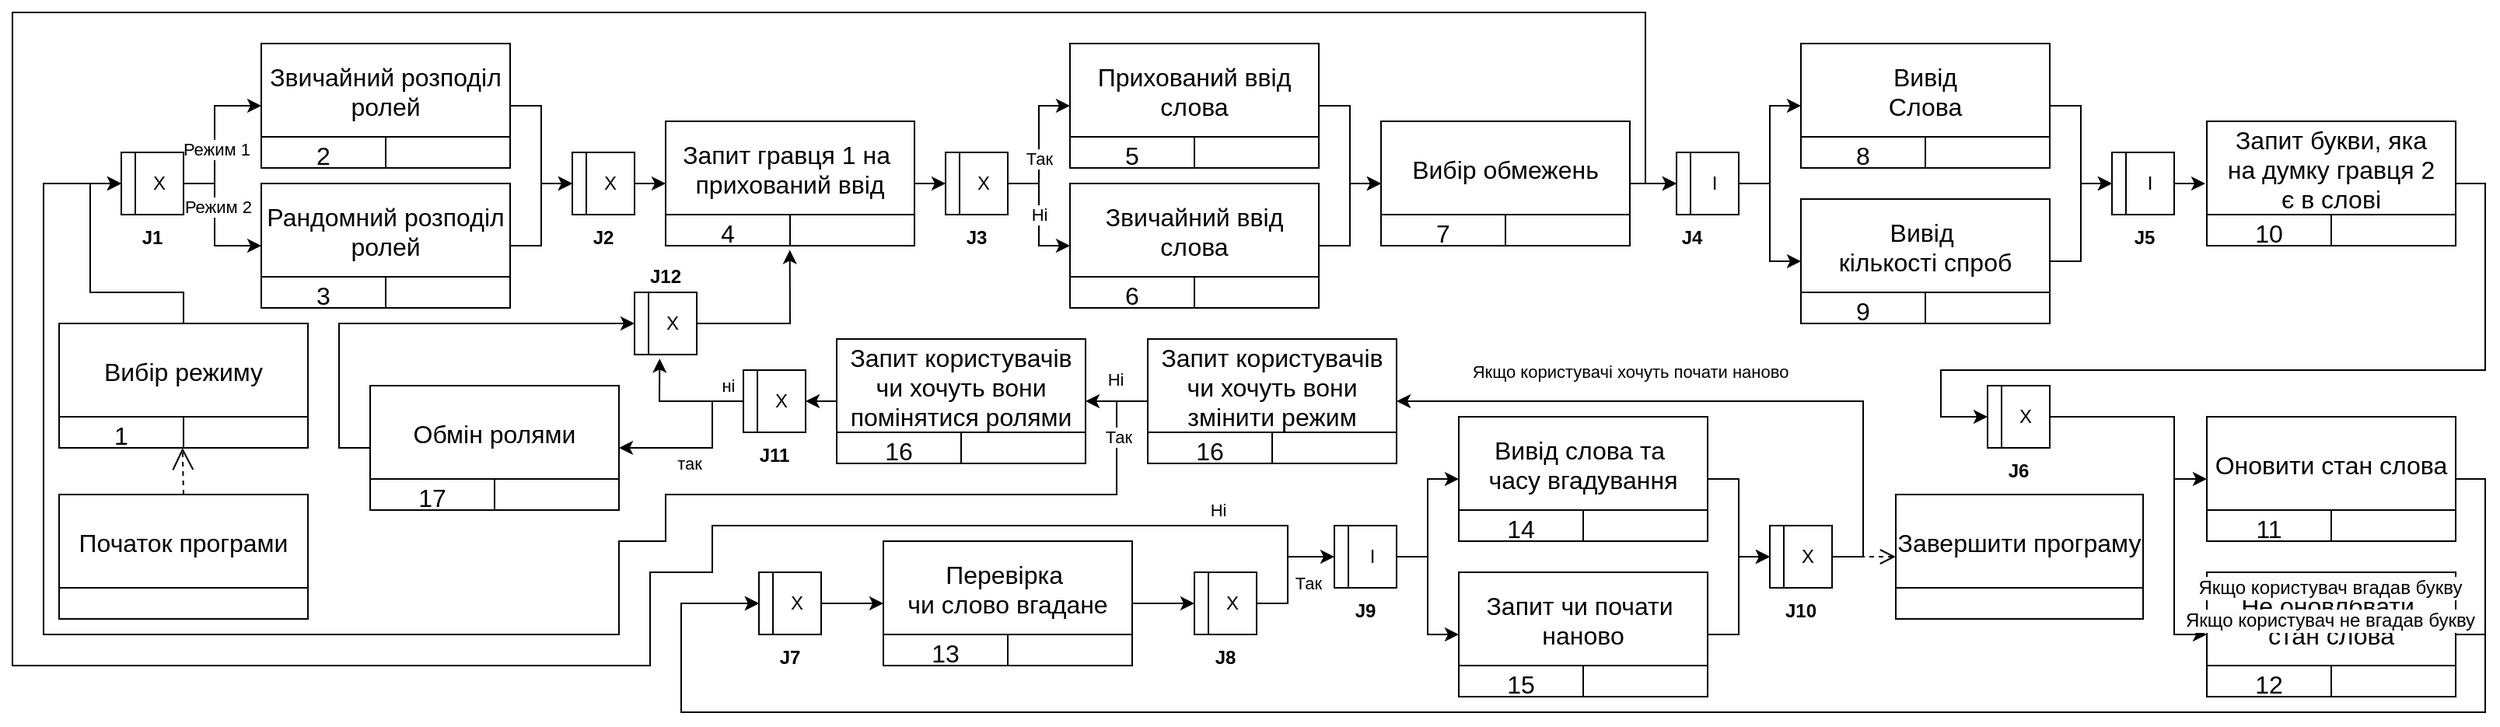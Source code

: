 <mxfile version="24.4.8" type="device">
  <diagram name="Сторінка-1" id="0VCBmnG4zSiHfN8LXRYG">
    <mxGraphModel dx="2812" dy="1972" grid="1" gridSize="10" guides="1" tooltips="1" connect="1" arrows="1" fold="1" page="1" pageScale="1" pageWidth="827" pageHeight="1169" math="0" shadow="0">
      <root>
        <mxCell id="0" />
        <mxCell id="1" parent="0" />
        <mxCell id="r0uVrENuy0UctgX_96f6-33" value="Запит гравця 1 на &#xa;прихований ввід" style="shape=table;startSize=60;container=1;collapsible=0;childLayout=tableLayout;strokeColor=default;fontSize=16;" parent="1" vertex="1">
          <mxGeometry x="10" y="-370" width="160" height="80" as="geometry" />
        </mxCell>
        <mxCell id="r0uVrENuy0UctgX_96f6-34" value="" style="shape=tableRow;horizontal=0;startSize=0;swimlaneHead=0;swimlaneBody=0;strokeColor=inherit;top=0;left=0;bottom=0;right=0;collapsible=0;dropTarget=0;fillColor=none;points=[[0,0.5],[1,0.5]];portConstraint=eastwest;fontSize=16;" parent="r0uVrENuy0UctgX_96f6-33" vertex="1">
          <mxGeometry y="60" width="160" height="20" as="geometry" />
        </mxCell>
        <mxCell id="r0uVrENuy0UctgX_96f6-35" value="4" style="shape=partialRectangle;html=1;whiteSpace=wrap;connectable=0;strokeColor=inherit;overflow=hidden;fillColor=none;top=0;left=0;bottom=0;right=0;pointerEvents=1;fontSize=16;" parent="r0uVrENuy0UctgX_96f6-34" vertex="1">
          <mxGeometry width="80" height="20" as="geometry">
            <mxRectangle width="80" height="20" as="alternateBounds" />
          </mxGeometry>
        </mxCell>
        <mxCell id="r0uVrENuy0UctgX_96f6-37" value="" style="shape=partialRectangle;html=1;whiteSpace=wrap;connectable=0;strokeColor=inherit;overflow=hidden;fillColor=none;top=0;left=0;bottom=0;right=0;pointerEvents=1;fontSize=16;" parent="r0uVrENuy0UctgX_96f6-34" vertex="1">
          <mxGeometry x="80" width="80" height="20" as="geometry">
            <mxRectangle width="80" height="20" as="alternateBounds" />
          </mxGeometry>
        </mxCell>
        <mxCell id="r0uVrENuy0UctgX_96f6-50" value="Прихований ввід&#xa;слова" style="shape=table;startSize=60;container=1;collapsible=0;childLayout=tableLayout;strokeColor=default;fontSize=16;" parent="1" vertex="1">
          <mxGeometry x="270" y="-420" width="160" height="80" as="geometry" />
        </mxCell>
        <mxCell id="r0uVrENuy0UctgX_96f6-51" value="" style="shape=tableRow;horizontal=0;startSize=0;swimlaneHead=0;swimlaneBody=0;strokeColor=inherit;top=0;left=0;bottom=0;right=0;collapsible=0;dropTarget=0;fillColor=none;points=[[0,0.5],[1,0.5]];portConstraint=eastwest;fontSize=16;" parent="r0uVrENuy0UctgX_96f6-50" vertex="1">
          <mxGeometry y="60" width="160" height="20" as="geometry" />
        </mxCell>
        <mxCell id="r0uVrENuy0UctgX_96f6-52" value="5" style="shape=partialRectangle;html=1;whiteSpace=wrap;connectable=0;strokeColor=inherit;overflow=hidden;fillColor=none;top=0;left=0;bottom=0;right=0;pointerEvents=1;fontSize=16;" parent="r0uVrENuy0UctgX_96f6-51" vertex="1">
          <mxGeometry width="80" height="20" as="geometry">
            <mxRectangle width="80" height="20" as="alternateBounds" />
          </mxGeometry>
        </mxCell>
        <mxCell id="r0uVrENuy0UctgX_96f6-53" value="" style="shape=partialRectangle;html=1;whiteSpace=wrap;connectable=0;strokeColor=inherit;overflow=hidden;fillColor=none;top=0;left=0;bottom=0;right=0;pointerEvents=1;fontSize=16;" parent="r0uVrENuy0UctgX_96f6-51" vertex="1">
          <mxGeometry x="80" width="80" height="20" as="geometry">
            <mxRectangle width="80" height="20" as="alternateBounds" />
          </mxGeometry>
        </mxCell>
        <mxCell id="r0uVrENuy0UctgX_96f6-54" value="Звичайний ввід&#xa;слова" style="shape=table;startSize=60;container=1;collapsible=0;childLayout=tableLayout;strokeColor=default;fontSize=16;" parent="1" vertex="1">
          <mxGeometry x="270" y="-330" width="160" height="80" as="geometry" />
        </mxCell>
        <mxCell id="r0uVrENuy0UctgX_96f6-55" value="" style="shape=tableRow;horizontal=0;startSize=0;swimlaneHead=0;swimlaneBody=0;strokeColor=inherit;top=0;left=0;bottom=0;right=0;collapsible=0;dropTarget=0;fillColor=none;points=[[0,0.5],[1,0.5]];portConstraint=eastwest;fontSize=16;" parent="r0uVrENuy0UctgX_96f6-54" vertex="1">
          <mxGeometry y="60" width="160" height="20" as="geometry" />
        </mxCell>
        <mxCell id="r0uVrENuy0UctgX_96f6-56" value="6" style="shape=partialRectangle;html=1;whiteSpace=wrap;connectable=0;strokeColor=inherit;overflow=hidden;fillColor=none;top=0;left=0;bottom=0;right=0;pointerEvents=1;fontSize=16;" parent="r0uVrENuy0UctgX_96f6-55" vertex="1">
          <mxGeometry width="80" height="20" as="geometry">
            <mxRectangle width="80" height="20" as="alternateBounds" />
          </mxGeometry>
        </mxCell>
        <mxCell id="r0uVrENuy0UctgX_96f6-57" value="" style="shape=partialRectangle;html=1;whiteSpace=wrap;connectable=0;strokeColor=inherit;overflow=hidden;fillColor=none;top=0;left=0;bottom=0;right=0;pointerEvents=1;fontSize=16;" parent="r0uVrENuy0UctgX_96f6-55" vertex="1">
          <mxGeometry x="80" width="80" height="20" as="geometry">
            <mxRectangle width="80" height="20" as="alternateBounds" />
          </mxGeometry>
        </mxCell>
        <mxCell id="r0uVrENuy0UctgX_96f6-71" value="Не оновлбвати &#xa;стан слова" style="shape=table;startSize=60;container=1;collapsible=0;childLayout=tableLayout;strokeColor=default;fontSize=16;" parent="1" vertex="1">
          <mxGeometry x="1001" y="-80" width="160" height="80" as="geometry" />
        </mxCell>
        <mxCell id="r0uVrENuy0UctgX_96f6-72" value="" style="shape=tableRow;horizontal=0;startSize=0;swimlaneHead=0;swimlaneBody=0;strokeColor=inherit;top=0;left=0;bottom=0;right=0;collapsible=0;dropTarget=0;fillColor=none;points=[[0,0.5],[1,0.5]];portConstraint=eastwest;fontSize=16;" parent="r0uVrENuy0UctgX_96f6-71" vertex="1">
          <mxGeometry y="60" width="160" height="20" as="geometry" />
        </mxCell>
        <mxCell id="r0uVrENuy0UctgX_96f6-73" value="12" style="shape=partialRectangle;html=1;whiteSpace=wrap;connectable=0;strokeColor=inherit;overflow=hidden;fillColor=none;top=0;left=0;bottom=0;right=0;pointerEvents=1;fontSize=16;" parent="r0uVrENuy0UctgX_96f6-72" vertex="1">
          <mxGeometry width="80" height="20" as="geometry">
            <mxRectangle width="80" height="20" as="alternateBounds" />
          </mxGeometry>
        </mxCell>
        <mxCell id="r0uVrENuy0UctgX_96f6-74" value="" style="shape=partialRectangle;html=1;whiteSpace=wrap;connectable=0;strokeColor=inherit;overflow=hidden;fillColor=none;top=0;left=0;bottom=0;right=0;pointerEvents=1;fontSize=16;" parent="r0uVrENuy0UctgX_96f6-72" vertex="1">
          <mxGeometry x="80" width="80" height="20" as="geometry">
            <mxRectangle width="80" height="20" as="alternateBounds" />
          </mxGeometry>
        </mxCell>
        <mxCell id="r0uVrENuy0UctgX_96f6-75" value="Перевірка &#xa;чи слово вгадане" style="shape=table;startSize=60;container=1;collapsible=0;childLayout=tableLayout;strokeColor=default;fontSize=16;" parent="1" vertex="1">
          <mxGeometry x="150" y="-100" width="160" height="80" as="geometry" />
        </mxCell>
        <mxCell id="r0uVrENuy0UctgX_96f6-76" value="" style="shape=tableRow;horizontal=0;startSize=0;swimlaneHead=0;swimlaneBody=0;strokeColor=inherit;top=0;left=0;bottom=0;right=0;collapsible=0;dropTarget=0;fillColor=none;points=[[0,0.5],[1,0.5]];portConstraint=eastwest;fontSize=16;" parent="r0uVrENuy0UctgX_96f6-75" vertex="1">
          <mxGeometry y="60" width="160" height="20" as="geometry" />
        </mxCell>
        <mxCell id="r0uVrENuy0UctgX_96f6-77" value="13" style="shape=partialRectangle;html=1;whiteSpace=wrap;connectable=0;strokeColor=inherit;overflow=hidden;fillColor=none;top=0;left=0;bottom=0;right=0;pointerEvents=1;fontSize=16;" parent="r0uVrENuy0UctgX_96f6-76" vertex="1">
          <mxGeometry width="80" height="20" as="geometry">
            <mxRectangle width="80" height="20" as="alternateBounds" />
          </mxGeometry>
        </mxCell>
        <mxCell id="r0uVrENuy0UctgX_96f6-78" value="" style="shape=partialRectangle;html=1;whiteSpace=wrap;connectable=0;strokeColor=inherit;overflow=hidden;fillColor=none;top=0;left=0;bottom=0;right=0;pointerEvents=1;fontSize=16;" parent="r0uVrENuy0UctgX_96f6-76" vertex="1">
          <mxGeometry x="80" width="80" height="20" as="geometry">
            <mxRectangle width="80" height="20" as="alternateBounds" />
          </mxGeometry>
        </mxCell>
        <mxCell id="r0uVrENuy0UctgX_96f6-87" value="Запит букви, яка&#xa;на думку гравця 2&#xa;є в слові" style="shape=table;startSize=60;container=1;collapsible=0;childLayout=tableLayout;strokeColor=default;fontSize=16;" parent="1" vertex="1">
          <mxGeometry x="1001" y="-370" width="160" height="80" as="geometry" />
        </mxCell>
        <mxCell id="r0uVrENuy0UctgX_96f6-88" value="" style="shape=tableRow;horizontal=0;startSize=0;swimlaneHead=0;swimlaneBody=0;strokeColor=inherit;top=0;left=0;bottom=0;right=0;collapsible=0;dropTarget=0;fillColor=none;points=[[0,0.5],[1,0.5]];portConstraint=eastwest;fontSize=16;" parent="r0uVrENuy0UctgX_96f6-87" vertex="1">
          <mxGeometry y="60" width="160" height="20" as="geometry" />
        </mxCell>
        <mxCell id="r0uVrENuy0UctgX_96f6-89" value="10" style="shape=partialRectangle;html=1;whiteSpace=wrap;connectable=0;strokeColor=inherit;overflow=hidden;fillColor=none;top=0;left=0;bottom=0;right=0;pointerEvents=1;fontSize=16;" parent="r0uVrENuy0UctgX_96f6-88" vertex="1">
          <mxGeometry width="80" height="20" as="geometry">
            <mxRectangle width="80" height="20" as="alternateBounds" />
          </mxGeometry>
        </mxCell>
        <mxCell id="r0uVrENuy0UctgX_96f6-90" value="" style="shape=partialRectangle;html=1;whiteSpace=wrap;connectable=0;strokeColor=inherit;overflow=hidden;fillColor=none;top=0;left=0;bottom=0;right=0;pointerEvents=1;fontSize=16;" parent="r0uVrENuy0UctgX_96f6-88" vertex="1">
          <mxGeometry x="80" width="80" height="20" as="geometry">
            <mxRectangle width="80" height="20" as="alternateBounds" />
          </mxGeometry>
        </mxCell>
        <mxCell id="r0uVrENuy0UctgX_96f6-91" value="Вивід слова та &#xa;часу вгадування" style="shape=table;startSize=60;container=1;collapsible=0;childLayout=tableLayout;strokeColor=default;fontSize=16;" parent="1" vertex="1">
          <mxGeometry x="520" y="-180" width="160" height="80" as="geometry" />
        </mxCell>
        <mxCell id="r0uVrENuy0UctgX_96f6-92" value="" style="shape=tableRow;horizontal=0;startSize=0;swimlaneHead=0;swimlaneBody=0;strokeColor=inherit;top=0;left=0;bottom=0;right=0;collapsible=0;dropTarget=0;fillColor=none;points=[[0,0.5],[1,0.5]];portConstraint=eastwest;fontSize=16;" parent="r0uVrENuy0UctgX_96f6-91" vertex="1">
          <mxGeometry y="60" width="160" height="20" as="geometry" />
        </mxCell>
        <mxCell id="r0uVrENuy0UctgX_96f6-93" value="14" style="shape=partialRectangle;html=1;whiteSpace=wrap;connectable=0;strokeColor=inherit;overflow=hidden;fillColor=none;top=0;left=0;bottom=0;right=0;pointerEvents=1;fontSize=16;" parent="r0uVrENuy0UctgX_96f6-92" vertex="1">
          <mxGeometry width="80" height="20" as="geometry">
            <mxRectangle width="80" height="20" as="alternateBounds" />
          </mxGeometry>
        </mxCell>
        <mxCell id="r0uVrENuy0UctgX_96f6-94" value="" style="shape=partialRectangle;html=1;whiteSpace=wrap;connectable=0;strokeColor=inherit;overflow=hidden;fillColor=none;top=0;left=0;bottom=0;right=0;pointerEvents=1;fontSize=16;" parent="r0uVrENuy0UctgX_96f6-92" vertex="1">
          <mxGeometry x="80" width="80" height="20" as="geometry">
            <mxRectangle width="80" height="20" as="alternateBounds" />
          </mxGeometry>
        </mxCell>
        <mxCell id="r0uVrENuy0UctgX_96f6-96" value="Завершити програму" style="shape=table;startSize=60;container=1;collapsible=0;childLayout=tableLayout;strokeColor=default;fontSize=16;" parent="1" vertex="1">
          <mxGeometry x="801" y="-130" width="159" height="80" as="geometry" />
        </mxCell>
        <mxCell id="r0uVrENuy0UctgX_96f6-97" value="" style="shape=tableRow;horizontal=0;startSize=0;swimlaneHead=0;swimlaneBody=0;strokeColor=inherit;top=0;left=0;bottom=0;right=0;collapsible=0;dropTarget=0;fillColor=none;points=[[0,0.5],[1,0.5]];portConstraint=eastwest;fontSize=16;" parent="r0uVrENuy0UctgX_96f6-96" vertex="1">
          <mxGeometry y="60" width="159" height="20" as="geometry" />
        </mxCell>
        <mxCell id="r0uVrENuy0UctgX_96f6-98" value="" style="shape=partialRectangle;html=1;whiteSpace=wrap;connectable=0;strokeColor=inherit;overflow=hidden;fillColor=none;top=0;left=0;bottom=0;right=0;pointerEvents=1;fontSize=16;" parent="r0uVrENuy0UctgX_96f6-97" vertex="1">
          <mxGeometry width="159" height="20" as="geometry">
            <mxRectangle width="159" height="20" as="alternateBounds" />
          </mxGeometry>
        </mxCell>
        <mxCell id="r0uVrENuy0UctgX_96f6-102" value="" style="shape=table;startSize=0;container=1;collapsible=0;childLayout=tableLayout;" parent="1" vertex="1">
          <mxGeometry x="190" y="-350" width="40" height="40" as="geometry" />
        </mxCell>
        <mxCell id="r0uVrENuy0UctgX_96f6-103" value="" style="shape=tableRow;horizontal=0;startSize=0;swimlaneHead=0;swimlaneBody=0;strokeColor=inherit;top=0;left=0;bottom=0;right=0;collapsible=0;dropTarget=0;fillColor=none;points=[[0,0.5],[1,0.5]];portConstraint=eastwest;" parent="r0uVrENuy0UctgX_96f6-102" vertex="1">
          <mxGeometry width="40" height="40" as="geometry" />
        </mxCell>
        <mxCell id="r0uVrENuy0UctgX_96f6-104" value="" style="shape=partialRectangle;html=1;whiteSpace=wrap;connectable=0;strokeColor=inherit;overflow=hidden;fillColor=none;top=0;left=0;bottom=0;right=0;pointerEvents=1;" parent="r0uVrENuy0UctgX_96f6-103" vertex="1">
          <mxGeometry width="9" height="40" as="geometry">
            <mxRectangle width="9" height="40" as="alternateBounds" />
          </mxGeometry>
        </mxCell>
        <mxCell id="r0uVrENuy0UctgX_96f6-105" value="X" style="shape=partialRectangle;html=1;whiteSpace=wrap;connectable=0;strokeColor=inherit;overflow=hidden;fillColor=none;top=0;left=0;bottom=0;right=0;pointerEvents=1;" parent="r0uVrENuy0UctgX_96f6-103" vertex="1">
          <mxGeometry x="9" width="31" height="40" as="geometry">
            <mxRectangle width="31" height="40" as="alternateBounds" />
          </mxGeometry>
        </mxCell>
        <mxCell id="r0uVrENuy0UctgX_96f6-106" value="" style="shape=table;startSize=0;container=1;collapsible=0;childLayout=tableLayout;" parent="1" vertex="1">
          <mxGeometry x="660" y="-350" width="40" height="40" as="geometry" />
        </mxCell>
        <mxCell id="r0uVrENuy0UctgX_96f6-107" value="" style="shape=tableRow;horizontal=0;startSize=0;swimlaneHead=0;swimlaneBody=0;strokeColor=inherit;top=0;left=0;bottom=0;right=0;collapsible=0;dropTarget=0;fillColor=none;points=[[0,0.5],[1,0.5]];portConstraint=eastwest;" parent="r0uVrENuy0UctgX_96f6-106" vertex="1">
          <mxGeometry width="40" height="40" as="geometry" />
        </mxCell>
        <mxCell id="r0uVrENuy0UctgX_96f6-108" value="" style="shape=partialRectangle;html=1;whiteSpace=wrap;connectable=0;strokeColor=inherit;overflow=hidden;fillColor=none;top=0;left=0;bottom=0;right=0;pointerEvents=1;" parent="r0uVrENuy0UctgX_96f6-107" vertex="1">
          <mxGeometry width="9" height="40" as="geometry">
            <mxRectangle width="9" height="40" as="alternateBounds" />
          </mxGeometry>
        </mxCell>
        <mxCell id="r0uVrENuy0UctgX_96f6-109" value="I" style="shape=partialRectangle;html=1;whiteSpace=wrap;connectable=0;strokeColor=inherit;overflow=hidden;fillColor=none;top=0;left=0;bottom=0;right=0;pointerEvents=1;" parent="r0uVrENuy0UctgX_96f6-107" vertex="1">
          <mxGeometry x="9" width="31" height="40" as="geometry">
            <mxRectangle width="31" height="40" as="alternateBounds" />
          </mxGeometry>
        </mxCell>
        <mxCell id="r0uVrENuy0UctgX_96f6-110" value="" style="shape=table;startSize=0;container=1;collapsible=0;childLayout=tableLayout;" parent="1" vertex="1">
          <mxGeometry x="860" y="-200" width="40" height="40" as="geometry" />
        </mxCell>
        <mxCell id="r0uVrENuy0UctgX_96f6-111" value="" style="shape=tableRow;horizontal=0;startSize=0;swimlaneHead=0;swimlaneBody=0;strokeColor=inherit;top=0;left=0;bottom=0;right=0;collapsible=0;dropTarget=0;fillColor=none;points=[[0,0.5],[1,0.5]];portConstraint=eastwest;" parent="r0uVrENuy0UctgX_96f6-110" vertex="1">
          <mxGeometry width="40" height="40" as="geometry" />
        </mxCell>
        <mxCell id="r0uVrENuy0UctgX_96f6-112" value="" style="shape=partialRectangle;html=1;whiteSpace=wrap;connectable=0;strokeColor=inherit;overflow=hidden;fillColor=none;top=0;left=0;bottom=0;right=0;pointerEvents=1;" parent="r0uVrENuy0UctgX_96f6-111" vertex="1">
          <mxGeometry width="9" height="40" as="geometry">
            <mxRectangle width="9" height="40" as="alternateBounds" />
          </mxGeometry>
        </mxCell>
        <mxCell id="r0uVrENuy0UctgX_96f6-113" value="X" style="shape=partialRectangle;html=1;whiteSpace=wrap;connectable=0;strokeColor=inherit;overflow=hidden;fillColor=none;top=0;left=0;bottom=0;right=0;pointerEvents=1;" parent="r0uVrENuy0UctgX_96f6-111" vertex="1">
          <mxGeometry x="9" width="31" height="40" as="geometry">
            <mxRectangle width="31" height="40" as="alternateBounds" />
          </mxGeometry>
        </mxCell>
        <mxCell id="r0uVrENuy0UctgX_96f6-114" value="" style="shape=tableRow;horizontal=0;startSize=0;swimlaneHead=0;swimlaneBody=0;strokeColor=inherit;top=0;left=0;bottom=0;right=0;collapsible=0;dropTarget=0;fillColor=none;points=[[0,0.5],[1,0.5]];portConstraint=eastwest;" parent="1" vertex="1">
          <mxGeometry x="1090" y="-330" width="40" height="40" as="geometry" />
        </mxCell>
        <mxCell id="r0uVrENuy0UctgX_96f6-117" value="" style="shape=table;startSize=0;container=1;collapsible=0;childLayout=tableLayout;" parent="1" vertex="1">
          <mxGeometry x="70" y="-80" width="40" height="40" as="geometry" />
        </mxCell>
        <mxCell id="r0uVrENuy0UctgX_96f6-118" value="" style="shape=tableRow;horizontal=0;startSize=0;swimlaneHead=0;swimlaneBody=0;strokeColor=inherit;top=0;left=0;bottom=0;right=0;collapsible=0;dropTarget=0;fillColor=none;points=[[0,0.5],[1,0.5]];portConstraint=eastwest;" parent="r0uVrENuy0UctgX_96f6-117" vertex="1">
          <mxGeometry width="40" height="40" as="geometry" />
        </mxCell>
        <mxCell id="r0uVrENuy0UctgX_96f6-119" value="" style="shape=partialRectangle;html=1;whiteSpace=wrap;connectable=0;strokeColor=inherit;overflow=hidden;fillColor=none;top=0;left=0;bottom=0;right=0;pointerEvents=1;" parent="r0uVrENuy0UctgX_96f6-118" vertex="1">
          <mxGeometry width="9" height="40" as="geometry">
            <mxRectangle width="9" height="40" as="alternateBounds" />
          </mxGeometry>
        </mxCell>
        <mxCell id="r0uVrENuy0UctgX_96f6-120" value="X" style="shape=partialRectangle;html=1;whiteSpace=wrap;connectable=0;strokeColor=inherit;overflow=hidden;fillColor=none;top=0;left=0;bottom=0;right=0;pointerEvents=1;" parent="r0uVrENuy0UctgX_96f6-118" vertex="1">
          <mxGeometry x="9" width="31" height="40" as="geometry">
            <mxRectangle width="31" height="40" as="alternateBounds" />
          </mxGeometry>
        </mxCell>
        <mxCell id="r0uVrENuy0UctgX_96f6-125" value="" style="shape=table;startSize=0;container=1;collapsible=0;childLayout=tableLayout;" parent="1" vertex="1">
          <mxGeometry x="720" y="-110" width="40" height="40" as="geometry" />
        </mxCell>
        <mxCell id="r0uVrENuy0UctgX_96f6-126" value="" style="shape=tableRow;horizontal=0;startSize=0;swimlaneHead=0;swimlaneBody=0;strokeColor=inherit;top=0;left=0;bottom=0;right=0;collapsible=0;dropTarget=0;fillColor=none;points=[[0,0.5],[1,0.5]];portConstraint=eastwest;" parent="r0uVrENuy0UctgX_96f6-125" vertex="1">
          <mxGeometry width="40" height="40" as="geometry" />
        </mxCell>
        <mxCell id="r0uVrENuy0UctgX_96f6-127" value="" style="shape=partialRectangle;html=1;whiteSpace=wrap;connectable=0;strokeColor=inherit;overflow=hidden;fillColor=none;top=0;left=0;bottom=0;right=0;pointerEvents=1;" parent="r0uVrENuy0UctgX_96f6-126" vertex="1">
          <mxGeometry width="9" height="40" as="geometry">
            <mxRectangle width="9" height="40" as="alternateBounds" />
          </mxGeometry>
        </mxCell>
        <mxCell id="r0uVrENuy0UctgX_96f6-128" value="X" style="shape=partialRectangle;html=1;whiteSpace=wrap;connectable=0;strokeColor=inherit;overflow=hidden;fillColor=none;top=0;left=0;bottom=0;right=0;pointerEvents=1;" parent="r0uVrENuy0UctgX_96f6-126" vertex="1">
          <mxGeometry x="9" width="31" height="40" as="geometry">
            <mxRectangle width="31" height="40" as="alternateBounds" />
          </mxGeometry>
        </mxCell>
        <mxCell id="r0uVrENuy0UctgX_96f6-129" value="" style="endArrow=classic;html=1;rounded=0;exitX=1;exitY=0.5;exitDx=0;exitDy=0;entryX=0;entryY=0.5;entryDx=0;entryDy=0;" parent="1" source="r0uVrENuy0UctgX_96f6-33" target="r0uVrENuy0UctgX_96f6-103" edge="1">
          <mxGeometry width="50" height="50" relative="1" as="geometry">
            <mxPoint x="200" y="-350" as="sourcePoint" />
            <mxPoint x="250" y="-400" as="targetPoint" />
          </mxGeometry>
        </mxCell>
        <mxCell id="r0uVrENuy0UctgX_96f6-130" value="" style="endArrow=classic;html=1;rounded=0;exitX=1;exitY=0.5;exitDx=0;exitDy=0;entryX=0;entryY=0.5;entryDx=0;entryDy=0;" parent="1" source="r0uVrENuy0UctgX_96f6-103" target="r0uVrENuy0UctgX_96f6-50" edge="1">
          <mxGeometry width="50" height="50" relative="1" as="geometry">
            <mxPoint x="270" y="-300" as="sourcePoint" />
            <mxPoint x="300" y="-400" as="targetPoint" />
            <Array as="points">
              <mxPoint x="250" y="-330" />
              <mxPoint x="250" y="-380" />
            </Array>
          </mxGeometry>
        </mxCell>
        <mxCell id="r0uVrENuy0UctgX_96f6-185" value="Так" style="edgeLabel;html=1;align=center;verticalAlign=middle;resizable=0;points=[];" parent="r0uVrENuy0UctgX_96f6-130" vertex="1" connectable="0">
          <mxGeometry x="-0.067" y="-1" relative="1" as="geometry">
            <mxPoint x="-1" y="6" as="offset" />
          </mxGeometry>
        </mxCell>
        <mxCell id="r0uVrENuy0UctgX_96f6-131" value="" style="endArrow=classic;html=1;rounded=0;exitX=1;exitY=0.5;exitDx=0;exitDy=0;entryX=0;entryY=0.5;entryDx=0;entryDy=0;" parent="1" source="r0uVrENuy0UctgX_96f6-103" target="r0uVrENuy0UctgX_96f6-54" edge="1">
          <mxGeometry width="50" height="50" relative="1" as="geometry">
            <mxPoint x="300" y="-270" as="sourcePoint" />
            <mxPoint x="350" y="-320" as="targetPoint" />
            <Array as="points">
              <mxPoint x="250" y="-330" />
              <mxPoint x="250" y="-290" />
            </Array>
          </mxGeometry>
        </mxCell>
        <mxCell id="r0uVrENuy0UctgX_96f6-186" value="Ні" style="edgeLabel;html=1;align=center;verticalAlign=middle;resizable=0;points=[];" parent="r0uVrENuy0UctgX_96f6-131" vertex="1" connectable="0">
          <mxGeometry x="0.067" y="2" relative="1" as="geometry">
            <mxPoint x="-2" y="-3" as="offset" />
          </mxGeometry>
        </mxCell>
        <mxCell id="r0uVrENuy0UctgX_96f6-132" value="" style="endArrow=classic;html=1;rounded=0;exitX=1;exitY=0.5;exitDx=0;exitDy=0;entryX=0;entryY=0.5;entryDx=0;entryDy=0;" parent="1" source="r0uVrENuy0UctgX_96f6-50" target="kYeJCEiy53hykOdMldp6-56" edge="1">
          <mxGeometry width="50" height="50" relative="1" as="geometry">
            <mxPoint x="490" y="-380" as="sourcePoint" />
            <mxPoint x="520" y="-330" as="targetPoint" />
            <Array as="points">
              <mxPoint x="450" y="-380" />
              <mxPoint x="450" y="-330" />
            </Array>
          </mxGeometry>
        </mxCell>
        <mxCell id="r0uVrENuy0UctgX_96f6-133" value="" style="endArrow=classic;html=1;rounded=0;exitX=1;exitY=0.5;exitDx=0;exitDy=0;entryX=0;entryY=0.5;entryDx=0;entryDy=0;" parent="1" source="r0uVrENuy0UctgX_96f6-54" target="kYeJCEiy53hykOdMldp6-56" edge="1">
          <mxGeometry width="50" height="50" relative="1" as="geometry">
            <mxPoint x="470" y="-230" as="sourcePoint" />
            <mxPoint x="520" y="-330" as="targetPoint" />
            <Array as="points">
              <mxPoint x="450" y="-290" />
              <mxPoint x="450" y="-330" />
            </Array>
          </mxGeometry>
        </mxCell>
        <mxCell id="r0uVrENuy0UctgX_96f6-137" value="" style="endArrow=classic;html=1;rounded=0;exitX=1;exitY=0.5;exitDx=0;exitDy=0;entryX=0;entryY=0.5;entryDx=0;entryDy=0;" parent="1" source="r0uVrENuy0UctgX_96f6-111" target="r0uVrENuy0UctgX_96f6-67" edge="1">
          <mxGeometry width="50" height="50" relative="1" as="geometry">
            <mxPoint x="1160" y="-300" as="sourcePoint" />
            <mxPoint x="1200" y="-400" as="targetPoint" />
            <Array as="points">
              <mxPoint x="980" y="-180" />
              <mxPoint x="980" y="-140" />
            </Array>
          </mxGeometry>
        </mxCell>
        <mxCell id="r0uVrENuy0UctgX_96f6-139" value="" style="endArrow=classic;html=1;rounded=0;exitX=1;exitY=0.5;exitDx=0;exitDy=0;entryX=0;entryY=0.5;entryDx=0;entryDy=0;" parent="1" source="r0uVrENuy0UctgX_96f6-67" target="r0uVrENuy0UctgX_96f6-118" edge="1">
          <mxGeometry width="50" height="50" relative="1" as="geometry">
            <mxPoint x="1400" y="-370" as="sourcePoint" />
            <mxPoint x="1450" y="-420" as="targetPoint" />
            <Array as="points">
              <mxPoint x="1180" y="-140" />
              <mxPoint x="1180" y="10" />
              <mxPoint x="20" y="10" />
              <mxPoint x="20" y="-60" />
            </Array>
          </mxGeometry>
        </mxCell>
        <mxCell id="r0uVrENuy0UctgX_96f6-140" value="" style="endArrow=classic;html=1;rounded=0;exitX=1;exitY=0.5;exitDx=0;exitDy=0;entryX=0;entryY=0.5;entryDx=0;entryDy=0;" parent="1" source="r0uVrENuy0UctgX_96f6-71" target="r0uVrENuy0UctgX_96f6-118" edge="1">
          <mxGeometry width="50" height="50" relative="1" as="geometry">
            <mxPoint x="1340" y="-230" as="sourcePoint" />
            <mxPoint x="30" y="30" as="targetPoint" />
            <Array as="points">
              <mxPoint x="1180" y="-40" />
              <mxPoint x="1180" y="10" />
              <mxPoint x="20" y="10" />
              <mxPoint x="20" y="-60" />
            </Array>
          </mxGeometry>
        </mxCell>
        <mxCell id="r0uVrENuy0UctgX_96f6-141" value="" style="endArrow=classic;html=1;rounded=0;exitX=1;exitY=0.5;exitDx=0;exitDy=0;entryX=0;entryY=0.5;entryDx=0;entryDy=0;" parent="1" source="r0uVrENuy0UctgX_96f6-118" target="r0uVrENuy0UctgX_96f6-75" edge="1">
          <mxGeometry width="50" height="50" relative="1" as="geometry">
            <mxPoint x="150" y="-80" as="sourcePoint" />
            <mxPoint x="200" y="-130" as="targetPoint" />
          </mxGeometry>
        </mxCell>
        <mxCell id="r0uVrENuy0UctgX_96f6-142" value="" style="endArrow=classic;html=1;rounded=0;exitX=1;exitY=0.5;exitDx=0;exitDy=0;entryX=0;entryY=0.5;entryDx=0;entryDy=0;" parent="1" source="r0uVrENuy0UctgX_96f6-75" target="r0uVrENuy0UctgX_96f6-182" edge="1">
          <mxGeometry width="50" height="50" relative="1" as="geometry">
            <mxPoint x="340" y="-80" as="sourcePoint" />
            <mxPoint x="350" y="-100" as="targetPoint" />
          </mxGeometry>
        </mxCell>
        <mxCell id="r0uVrENuy0UctgX_96f6-144" value="Вивід &#xa;кількості спроб" style="shape=table;startSize=60;container=1;collapsible=0;childLayout=tableLayout;strokeColor=default;fontSize=16;" parent="1" vertex="1">
          <mxGeometry x="740" y="-320" width="160" height="80" as="geometry" />
        </mxCell>
        <mxCell id="r0uVrENuy0UctgX_96f6-145" value="" style="shape=tableRow;horizontal=0;startSize=0;swimlaneHead=0;swimlaneBody=0;strokeColor=inherit;top=0;left=0;bottom=0;right=0;collapsible=0;dropTarget=0;fillColor=none;points=[[0,0.5],[1,0.5]];portConstraint=eastwest;fontSize=16;" parent="r0uVrENuy0UctgX_96f6-144" vertex="1">
          <mxGeometry y="60" width="160" height="20" as="geometry" />
        </mxCell>
        <mxCell id="r0uVrENuy0UctgX_96f6-146" value="9" style="shape=partialRectangle;html=1;whiteSpace=wrap;connectable=0;strokeColor=inherit;overflow=hidden;fillColor=none;top=0;left=0;bottom=0;right=0;pointerEvents=1;fontSize=16;" parent="r0uVrENuy0UctgX_96f6-145" vertex="1">
          <mxGeometry width="80" height="20" as="geometry">
            <mxRectangle width="80" height="20" as="alternateBounds" />
          </mxGeometry>
        </mxCell>
        <mxCell id="r0uVrENuy0UctgX_96f6-147" value="" style="shape=partialRectangle;html=1;whiteSpace=wrap;connectable=0;strokeColor=inherit;overflow=hidden;fillColor=none;top=0;left=0;bottom=0;right=0;pointerEvents=1;fontSize=16;" parent="r0uVrENuy0UctgX_96f6-145" vertex="1">
          <mxGeometry x="80" width="80" height="20" as="geometry">
            <mxRectangle width="80" height="20" as="alternateBounds" />
          </mxGeometry>
        </mxCell>
        <mxCell id="r0uVrENuy0UctgX_96f6-148" value="" style="shape=table;startSize=0;container=1;collapsible=0;childLayout=tableLayout;" parent="1" vertex="1">
          <mxGeometry x="940" y="-350" width="40" height="40" as="geometry" />
        </mxCell>
        <mxCell id="r0uVrENuy0UctgX_96f6-149" value="" style="shape=tableRow;horizontal=0;startSize=0;swimlaneHead=0;swimlaneBody=0;strokeColor=inherit;top=0;left=0;bottom=0;right=0;collapsible=0;dropTarget=0;fillColor=none;points=[[0,0.5],[1,0.5]];portConstraint=eastwest;" parent="r0uVrENuy0UctgX_96f6-148" vertex="1">
          <mxGeometry width="40" height="40" as="geometry" />
        </mxCell>
        <mxCell id="r0uVrENuy0UctgX_96f6-150" value="" style="shape=partialRectangle;html=1;whiteSpace=wrap;connectable=0;strokeColor=inherit;overflow=hidden;fillColor=none;top=0;left=0;bottom=0;right=0;pointerEvents=1;" parent="r0uVrENuy0UctgX_96f6-149" vertex="1">
          <mxGeometry width="9" height="40" as="geometry">
            <mxRectangle width="9" height="40" as="alternateBounds" />
          </mxGeometry>
        </mxCell>
        <mxCell id="r0uVrENuy0UctgX_96f6-151" value="I" style="shape=partialRectangle;html=1;whiteSpace=wrap;connectable=0;strokeColor=inherit;overflow=hidden;fillColor=none;top=0;left=0;bottom=0;right=0;pointerEvents=1;" parent="r0uVrENuy0UctgX_96f6-149" vertex="1">
          <mxGeometry x="9" width="31" height="40" as="geometry">
            <mxRectangle width="31" height="40" as="alternateBounds" />
          </mxGeometry>
        </mxCell>
        <mxCell id="r0uVrENuy0UctgX_96f6-152" value="" style="endArrow=classic;html=1;rounded=0;exitX=1;exitY=0.5;exitDx=0;exitDy=0;entryX=0;entryY=0.5;entryDx=0;entryDy=0;" parent="1" source="r0uVrENuy0UctgX_96f6-59" target="r0uVrENuy0UctgX_96f6-149" edge="1">
          <mxGeometry width="50" height="50" relative="1" as="geometry">
            <mxPoint x="830" y="-410" as="sourcePoint" />
            <mxPoint x="1390" y="-550" as="targetPoint" />
            <Array as="points">
              <mxPoint x="920" y="-380" />
              <mxPoint x="920" y="-330" />
            </Array>
          </mxGeometry>
        </mxCell>
        <mxCell id="r0uVrENuy0UctgX_96f6-153" value="" style="endArrow=classic;html=1;rounded=0;entryX=0;entryY=0.5;entryDx=0;entryDy=0;exitX=1;exitY=0.5;exitDx=0;exitDy=0;" parent="1" source="r0uVrENuy0UctgX_96f6-144" target="r0uVrENuy0UctgX_96f6-149" edge="1">
          <mxGeometry width="50" height="50" relative="1" as="geometry">
            <mxPoint x="890" y="-280" as="sourcePoint" />
            <mxPoint x="1160" y="-760" as="targetPoint" />
            <Array as="points">
              <mxPoint x="920" y="-280" />
              <mxPoint x="920" y="-330" />
            </Array>
          </mxGeometry>
        </mxCell>
        <mxCell id="r0uVrENuy0UctgX_96f6-155" value="" style="endArrow=classic;html=1;rounded=0;exitX=1;exitY=0.5;exitDx=0;exitDy=0;entryX=0;entryY=0.5;entryDx=0;entryDy=0;" parent="1" source="r0uVrENuy0UctgX_96f6-107" target="r0uVrENuy0UctgX_96f6-59" edge="1">
          <mxGeometry width="50" height="50" relative="1" as="geometry">
            <mxPoint x="1280" y="-335" as="sourcePoint" />
            <mxPoint x="1350" y="-355" as="targetPoint" />
            <Array as="points">
              <mxPoint x="720" y="-330" />
              <mxPoint x="720" y="-380" />
            </Array>
          </mxGeometry>
        </mxCell>
        <mxCell id="r0uVrENuy0UctgX_96f6-156" value="" style="endArrow=classic;html=1;rounded=0;exitX=1;exitY=0.5;exitDx=0;exitDy=0;entryX=0;entryY=0.5;entryDx=0;entryDy=0;" parent="1" source="r0uVrENuy0UctgX_96f6-107" target="r0uVrENuy0UctgX_96f6-144" edge="1">
          <mxGeometry width="50" height="50" relative="1" as="geometry">
            <mxPoint x="1280" y="-335" as="sourcePoint" />
            <mxPoint x="730" y="-280" as="targetPoint" />
            <Array as="points">
              <mxPoint x="720" y="-330" />
              <mxPoint x="720" y="-280" />
            </Array>
          </mxGeometry>
        </mxCell>
        <mxCell id="r0uVrENuy0UctgX_96f6-158" value="" style="shape=table;startSize=0;container=1;collapsible=0;childLayout=tableLayout;" parent="1" vertex="1">
          <mxGeometry x="440" y="-110" width="40" height="40" as="geometry" />
        </mxCell>
        <mxCell id="r0uVrENuy0UctgX_96f6-159" value="" style="shape=tableRow;horizontal=0;startSize=0;swimlaneHead=0;swimlaneBody=0;strokeColor=inherit;top=0;left=0;bottom=0;right=0;collapsible=0;dropTarget=0;fillColor=none;points=[[0,0.5],[1,0.5]];portConstraint=eastwest;" parent="r0uVrENuy0UctgX_96f6-158" vertex="1">
          <mxGeometry width="40" height="40" as="geometry" />
        </mxCell>
        <mxCell id="r0uVrENuy0UctgX_96f6-160" value="" style="shape=partialRectangle;html=1;whiteSpace=wrap;connectable=0;strokeColor=inherit;overflow=hidden;fillColor=none;top=0;left=0;bottom=0;right=0;pointerEvents=1;" parent="r0uVrENuy0UctgX_96f6-159" vertex="1">
          <mxGeometry width="9" height="40" as="geometry">
            <mxRectangle width="9" height="40" as="alternateBounds" />
          </mxGeometry>
        </mxCell>
        <mxCell id="r0uVrENuy0UctgX_96f6-161" value="I" style="shape=partialRectangle;html=1;whiteSpace=wrap;connectable=0;strokeColor=inherit;overflow=hidden;fillColor=none;top=0;left=0;bottom=0;right=0;pointerEvents=1;" parent="r0uVrENuy0UctgX_96f6-159" vertex="1">
          <mxGeometry x="9" width="31" height="40" as="geometry">
            <mxRectangle width="31" height="40" as="alternateBounds" />
          </mxGeometry>
        </mxCell>
        <mxCell id="r0uVrENuy0UctgX_96f6-166" value="Запит чи почати &#xa;наново" style="shape=table;startSize=60;container=1;collapsible=0;childLayout=tableLayout;strokeColor=default;fontSize=16;" parent="1" vertex="1">
          <mxGeometry x="520" y="-80" width="160" height="80" as="geometry" />
        </mxCell>
        <mxCell id="r0uVrENuy0UctgX_96f6-167" value="" style="shape=tableRow;horizontal=0;startSize=0;swimlaneHead=0;swimlaneBody=0;strokeColor=inherit;top=0;left=0;bottom=0;right=0;collapsible=0;dropTarget=0;fillColor=none;points=[[0,0.5],[1,0.5]];portConstraint=eastwest;fontSize=16;" parent="r0uVrENuy0UctgX_96f6-166" vertex="1">
          <mxGeometry y="60" width="160" height="20" as="geometry" />
        </mxCell>
        <mxCell id="r0uVrENuy0UctgX_96f6-168" value="15" style="shape=partialRectangle;html=1;whiteSpace=wrap;connectable=0;strokeColor=inherit;overflow=hidden;fillColor=none;top=0;left=0;bottom=0;right=0;pointerEvents=1;fontSize=16;" parent="r0uVrENuy0UctgX_96f6-167" vertex="1">
          <mxGeometry width="80" height="20" as="geometry">
            <mxRectangle width="80" height="20" as="alternateBounds" />
          </mxGeometry>
        </mxCell>
        <mxCell id="r0uVrENuy0UctgX_96f6-169" value="" style="shape=partialRectangle;html=1;whiteSpace=wrap;connectable=0;strokeColor=inherit;overflow=hidden;fillColor=none;top=0;left=0;bottom=0;right=0;pointerEvents=1;fontSize=16;" parent="r0uVrENuy0UctgX_96f6-167" vertex="1">
          <mxGeometry x="80" width="80" height="20" as="geometry">
            <mxRectangle width="80" height="20" as="alternateBounds" />
          </mxGeometry>
        </mxCell>
        <mxCell id="r0uVrENuy0UctgX_96f6-170" value="" style="endArrow=classic;html=1;rounded=0;entryX=0;entryY=0.5;entryDx=0;entryDy=0;exitX=1;exitY=0.5;exitDx=0;exitDy=0;" parent="1" source="r0uVrENuy0UctgX_96f6-182" target="r0uVrENuy0UctgX_96f6-159" edge="1">
          <mxGeometry width="50" height="50" relative="1" as="geometry">
            <mxPoint x="400" y="-60" as="sourcePoint" />
            <mxPoint x="490" y="30" as="targetPoint" />
            <Array as="points">
              <mxPoint x="410" y="-60" />
              <mxPoint x="410" y="-90" />
            </Array>
          </mxGeometry>
        </mxCell>
        <mxCell id="r0uVrENuy0UctgX_96f6-192" value="Так" style="edgeLabel;html=1;align=center;verticalAlign=middle;resizable=0;points=[];" parent="r0uVrENuy0UctgX_96f6-170" vertex="1" connectable="0">
          <mxGeometry x="0.285" y="2" relative="1" as="geometry">
            <mxPoint x="11" y="19" as="offset" />
          </mxGeometry>
        </mxCell>
        <mxCell id="r0uVrENuy0UctgX_96f6-171" value="" style="endArrow=classic;html=1;rounded=0;exitX=1;exitY=0.5;exitDx=0;exitDy=0;entryX=0;entryY=0.5;entryDx=0;entryDy=0;" parent="1" source="r0uVrENuy0UctgX_96f6-159" target="r0uVrENuy0UctgX_96f6-91" edge="1">
          <mxGeometry width="50" height="50" relative="1" as="geometry">
            <mxPoint x="530" y="-40" as="sourcePoint" />
            <mxPoint x="580" y="-90" as="targetPoint" />
            <Array as="points">
              <mxPoint x="500" y="-90" />
              <mxPoint x="500" y="-140" />
            </Array>
          </mxGeometry>
        </mxCell>
        <mxCell id="r0uVrENuy0UctgX_96f6-172" value="" style="endArrow=classic;html=1;rounded=0;exitX=1;exitY=0.5;exitDx=0;exitDy=0;entryX=0;entryY=0.5;entryDx=0;entryDy=0;" parent="1" source="r0uVrENuy0UctgX_96f6-159" target="r0uVrENuy0UctgX_96f6-166" edge="1">
          <mxGeometry width="50" height="50" relative="1" as="geometry">
            <mxPoint x="500" y="-40" as="sourcePoint" />
            <mxPoint x="590" y="-100" as="targetPoint" />
            <Array as="points">
              <mxPoint x="500" y="-90" />
              <mxPoint x="500" y="-40" />
            </Array>
          </mxGeometry>
        </mxCell>
        <mxCell id="r0uVrENuy0UctgX_96f6-173" value="" style="endArrow=classic;html=1;rounded=0;exitX=1;exitY=0.5;exitDx=0;exitDy=0;entryX=0;entryY=0.5;entryDx=0;entryDy=0;" parent="1" source="r0uVrENuy0UctgX_96f6-91" target="r0uVrENuy0UctgX_96f6-126" edge="1">
          <mxGeometry width="50" height="50" relative="1" as="geometry">
            <mxPoint x="740" y="-130" as="sourcePoint" />
            <mxPoint x="790" y="-180" as="targetPoint" />
            <Array as="points">
              <mxPoint x="700" y="-140" />
              <mxPoint x="700" y="-90" />
            </Array>
          </mxGeometry>
        </mxCell>
        <mxCell id="r0uVrENuy0UctgX_96f6-174" value="" style="endArrow=classic;html=1;rounded=0;exitX=1;exitY=0.5;exitDx=0;exitDy=0;entryX=0;entryY=0.5;entryDx=0;entryDy=0;" parent="1" source="r0uVrENuy0UctgX_96f6-166" target="r0uVrENuy0UctgX_96f6-126" edge="1">
          <mxGeometry width="50" height="50" relative="1" as="geometry">
            <mxPoint x="730" y="60" as="sourcePoint" />
            <mxPoint x="780" y="10" as="targetPoint" />
            <Array as="points">
              <mxPoint x="700" y="-40" />
              <mxPoint x="700" y="-90" />
            </Array>
          </mxGeometry>
        </mxCell>
        <mxCell id="r0uVrENuy0UctgX_96f6-178" value="" style="endArrow=classic;html=1;rounded=0;exitX=1;exitY=0.5;exitDx=0;exitDy=0;entryX=0;entryY=0.5;entryDx=0;entryDy=0;" parent="1" source="r0uVrENuy0UctgX_96f6-182" target="r0uVrENuy0UctgX_96f6-107" edge="1">
          <mxGeometry width="50" height="50" relative="1" as="geometry">
            <mxPoint x="400" y="-60" as="sourcePoint" />
            <mxPoint x="660" y="-440" as="targetPoint" />
            <Array as="points">
              <mxPoint x="410" y="-60" />
              <mxPoint x="410" y="-80" />
              <mxPoint x="410" y="-110" />
              <mxPoint x="40" y="-110" />
              <mxPoint x="40" y="-80" />
              <mxPoint y="-80" />
              <mxPoint y="-20" />
              <mxPoint x="-410" y="-20" />
              <mxPoint x="-410" y="-440" />
              <mxPoint x="510" y="-440" />
              <mxPoint x="640" y="-440" />
              <mxPoint x="640" y="-330" />
            </Array>
          </mxGeometry>
        </mxCell>
        <mxCell id="r0uVrENuy0UctgX_96f6-191" value="Ні" style="edgeLabel;html=1;align=center;verticalAlign=middle;resizable=0;points=[];" parent="r0uVrENuy0UctgX_96f6-178" vertex="1" connectable="0">
          <mxGeometry x="-0.908" y="-2" relative="1" as="geometry">
            <mxPoint x="3" y="-8" as="offset" />
          </mxGeometry>
        </mxCell>
        <mxCell id="r0uVrENuy0UctgX_96f6-179" value="" style="endArrow=classic;html=1;rounded=0;exitX=1;exitY=0.5;exitDx=0;exitDy=0;" parent="1" source="r0uVrENuy0UctgX_96f6-126" edge="1">
          <mxGeometry width="50" height="50" relative="1" as="geometry">
            <mxPoint x="760" y="-60" as="sourcePoint" />
            <mxPoint x="480" y="-190" as="targetPoint" />
            <Array as="points">
              <mxPoint x="780" y="-90" />
              <mxPoint x="780" y="-190" />
            </Array>
          </mxGeometry>
        </mxCell>
        <mxCell id="r0uVrENuy0UctgX_96f6-193" value="Якщо користувачі хочуть почати наново" style="edgeLabel;html=1;align=center;verticalAlign=middle;resizable=0;points=[];" parent="r0uVrENuy0UctgX_96f6-179" vertex="1" connectable="0">
          <mxGeometry x="-0.832" y="-1" relative="1" as="geometry">
            <mxPoint x="-151" y="-104" as="offset" />
          </mxGeometry>
        </mxCell>
        <mxCell id="r0uVrENuy0UctgX_96f6-180" value="" style="endArrow=classic;html=1;rounded=0;exitX=1;exitY=0.5;exitDx=0;exitDy=0;entryX=0;entryY=0.5;entryDx=0;entryDy=0;" parent="1" source="r0uVrENuy0UctgX_96f6-111" target="r0uVrENuy0UctgX_96f6-71" edge="1">
          <mxGeometry width="50" height="50" relative="1" as="geometry">
            <mxPoint x="1080" y="-320" as="sourcePoint" />
            <mxPoint x="1001" y="10" as="targetPoint" />
            <Array as="points">
              <mxPoint x="980" y="-180" />
              <mxPoint x="980" y="-40" />
            </Array>
          </mxGeometry>
        </mxCell>
        <mxCell id="r0uVrENuy0UctgX_96f6-189" value="&lt;span style=&quot;font-size: 12px; background-color: rgb(251, 251, 251);&quot;&gt;Якщо користувач вгадав букву&lt;/span&gt;" style="edgeLabel;html=1;align=center;verticalAlign=middle;resizable=0;points=[];" parent="r0uVrENuy0UctgX_96f6-180" vertex="1" connectable="0">
          <mxGeometry x="0.168" y="-1" relative="1" as="geometry">
            <mxPoint x="101" y="49" as="offset" />
          </mxGeometry>
        </mxCell>
        <mxCell id="r0uVrENuy0UctgX_96f6-190" value="&lt;span style=&quot;font-size: 12px; background-color: rgb(251, 251, 251);&quot;&gt;Якщо користувач не вгадав букву&lt;/span&gt;" style="edgeLabel;html=1;align=center;verticalAlign=middle;resizable=0;points=[];" parent="r0uVrENuy0UctgX_96f6-180" vertex="1" connectable="0">
          <mxGeometry x="0.715" y="1" relative="1" as="geometry">
            <mxPoint x="99" y="4" as="offset" />
          </mxGeometry>
        </mxCell>
        <mxCell id="r0uVrENuy0UctgX_96f6-67" value="Оновити стан слова" style="shape=table;startSize=60;container=1;collapsible=0;childLayout=tableLayout;strokeColor=default;fontSize=16;" parent="1" vertex="1">
          <mxGeometry x="1001" y="-180" width="160" height="80" as="geometry" />
        </mxCell>
        <mxCell id="r0uVrENuy0UctgX_96f6-68" value="" style="shape=tableRow;horizontal=0;startSize=0;swimlaneHead=0;swimlaneBody=0;strokeColor=inherit;top=0;left=0;bottom=0;right=0;collapsible=0;dropTarget=0;fillColor=none;points=[[0,0.5],[1,0.5]];portConstraint=eastwest;fontSize=16;" parent="r0uVrENuy0UctgX_96f6-67" vertex="1">
          <mxGeometry y="60" width="160" height="20" as="geometry" />
        </mxCell>
        <mxCell id="r0uVrENuy0UctgX_96f6-69" value="11" style="shape=partialRectangle;html=1;whiteSpace=wrap;connectable=0;strokeColor=inherit;overflow=hidden;fillColor=none;top=0;left=0;bottom=0;right=0;pointerEvents=1;fontSize=16;" parent="r0uVrENuy0UctgX_96f6-68" vertex="1">
          <mxGeometry width="80" height="20" as="geometry">
            <mxRectangle width="80" height="20" as="alternateBounds" />
          </mxGeometry>
        </mxCell>
        <mxCell id="r0uVrENuy0UctgX_96f6-70" value="" style="shape=partialRectangle;html=1;whiteSpace=wrap;connectable=0;strokeColor=inherit;overflow=hidden;fillColor=none;top=0;left=0;bottom=0;right=0;pointerEvents=1;fontSize=16;" parent="r0uVrENuy0UctgX_96f6-68" vertex="1">
          <mxGeometry x="80" width="80" height="20" as="geometry">
            <mxRectangle width="80" height="20" as="alternateBounds" />
          </mxGeometry>
        </mxCell>
        <mxCell id="r0uVrENuy0UctgX_96f6-181" value="" style="shape=table;startSize=0;container=1;collapsible=0;childLayout=tableLayout;" parent="1" vertex="1">
          <mxGeometry x="350" y="-80" width="40" height="40" as="geometry" />
        </mxCell>
        <mxCell id="r0uVrENuy0UctgX_96f6-182" value="" style="shape=tableRow;horizontal=0;startSize=0;swimlaneHead=0;swimlaneBody=0;strokeColor=inherit;top=0;left=0;bottom=0;right=0;collapsible=0;dropTarget=0;fillColor=none;points=[[0,0.5],[1,0.5]];portConstraint=eastwest;" parent="r0uVrENuy0UctgX_96f6-181" vertex="1">
          <mxGeometry width="40" height="40" as="geometry" />
        </mxCell>
        <mxCell id="r0uVrENuy0UctgX_96f6-183" value="" style="shape=partialRectangle;html=1;whiteSpace=wrap;connectable=0;strokeColor=inherit;overflow=hidden;fillColor=none;top=0;left=0;bottom=0;right=0;pointerEvents=1;" parent="r0uVrENuy0UctgX_96f6-182" vertex="1">
          <mxGeometry width="9" height="40" as="geometry">
            <mxRectangle width="9" height="40" as="alternateBounds" />
          </mxGeometry>
        </mxCell>
        <mxCell id="r0uVrENuy0UctgX_96f6-184" value="X" style="shape=partialRectangle;html=1;whiteSpace=wrap;connectable=0;strokeColor=inherit;overflow=hidden;fillColor=none;top=0;left=0;bottom=0;right=0;pointerEvents=1;" parent="r0uVrENuy0UctgX_96f6-182" vertex="1">
          <mxGeometry x="9" width="31" height="40" as="geometry">
            <mxRectangle width="31" height="40" as="alternateBounds" />
          </mxGeometry>
        </mxCell>
        <mxCell id="r0uVrENuy0UctgX_96f6-194" value="&lt;b&gt;J3&lt;/b&gt;" style="text;html=1;align=center;verticalAlign=middle;whiteSpace=wrap;rounded=0;" parent="1" vertex="1">
          <mxGeometry x="180" y="-310" width="60" height="30" as="geometry" />
        </mxCell>
        <mxCell id="r0uVrENuy0UctgX_96f6-195" value="&lt;b&gt;J4&lt;/b&gt;" style="text;html=1;align=center;verticalAlign=middle;whiteSpace=wrap;rounded=0;" parent="1" vertex="1">
          <mxGeometry x="640" y="-310" width="60" height="30" as="geometry" />
        </mxCell>
        <mxCell id="r0uVrENuy0UctgX_96f6-196" value="&lt;b&gt;J5&lt;/b&gt;" style="text;html=1;align=center;verticalAlign=middle;whiteSpace=wrap;rounded=0;" parent="1" vertex="1">
          <mxGeometry x="931" y="-310" width="60" height="30" as="geometry" />
        </mxCell>
        <mxCell id="r0uVrENuy0UctgX_96f6-197" value="&lt;b&gt;J6&lt;/b&gt;" style="text;html=1;align=center;verticalAlign=middle;whiteSpace=wrap;rounded=0;" parent="1" vertex="1">
          <mxGeometry x="850" y="-160" width="60" height="30" as="geometry" />
        </mxCell>
        <mxCell id="r0uVrENuy0UctgX_96f6-198" value="&lt;b&gt;J7&lt;/b&gt;" style="text;html=1;align=center;verticalAlign=middle;whiteSpace=wrap;rounded=0;" parent="1" vertex="1">
          <mxGeometry x="60" y="-40" width="60" height="30" as="geometry" />
        </mxCell>
        <mxCell id="r0uVrENuy0UctgX_96f6-199" value="&lt;b&gt;J8&lt;/b&gt;" style="text;html=1;align=center;verticalAlign=middle;whiteSpace=wrap;rounded=0;" parent="1" vertex="1">
          <mxGeometry x="340" y="-40" width="60" height="30" as="geometry" />
        </mxCell>
        <mxCell id="r0uVrENuy0UctgX_96f6-200" value="&lt;b&gt;J9&lt;/b&gt;" style="text;html=1;align=center;verticalAlign=middle;whiteSpace=wrap;rounded=0;" parent="1" vertex="1">
          <mxGeometry x="430" y="-70" width="60" height="30" as="geometry" />
        </mxCell>
        <mxCell id="r0uVrENuy0UctgX_96f6-201" value="&lt;b&gt;J10&lt;/b&gt;" style="text;html=1;align=center;verticalAlign=middle;whiteSpace=wrap;rounded=0;" parent="1" vertex="1">
          <mxGeometry x="710" y="-70" width="60" height="30" as="geometry" />
        </mxCell>
        <mxCell id="kYeJCEiy53hykOdMldp6-1" value="Початок програми" style="shape=table;startSize=60;container=1;collapsible=0;childLayout=tableLayout;strokeColor=default;fontSize=16;" parent="1" vertex="1">
          <mxGeometry x="-380" y="-130" width="160" height="80" as="geometry" />
        </mxCell>
        <mxCell id="kYeJCEiy53hykOdMldp6-2" value="" style="shape=tableRow;horizontal=0;startSize=0;swimlaneHead=0;swimlaneBody=0;strokeColor=inherit;top=0;left=0;bottom=0;right=0;collapsible=0;dropTarget=0;fillColor=none;points=[[0,0.5],[1,0.5]];portConstraint=eastwest;fontSize=16;" parent="kYeJCEiy53hykOdMldp6-1" vertex="1">
          <mxGeometry y="60" width="160" height="20" as="geometry" />
        </mxCell>
        <mxCell id="kYeJCEiy53hykOdMldp6-3" value="" style="shape=partialRectangle;html=1;whiteSpace=wrap;connectable=0;strokeColor=inherit;overflow=hidden;fillColor=none;top=0;left=0;bottom=0;right=0;pointerEvents=1;fontSize=16;" parent="kYeJCEiy53hykOdMldp6-2" vertex="1">
          <mxGeometry width="160" height="20" as="geometry">
            <mxRectangle width="160" height="20" as="alternateBounds" />
          </mxGeometry>
        </mxCell>
        <mxCell id="kYeJCEiy53hykOdMldp6-5" value="Вибір режиму" style="shape=table;startSize=60;container=1;collapsible=0;childLayout=tableLayout;strokeColor=default;fontSize=16;" parent="1" vertex="1">
          <mxGeometry x="-380" y="-240" width="160" height="80" as="geometry" />
        </mxCell>
        <mxCell id="kYeJCEiy53hykOdMldp6-6" value="" style="shape=tableRow;horizontal=0;startSize=0;swimlaneHead=0;swimlaneBody=0;strokeColor=inherit;top=0;left=0;bottom=0;right=0;collapsible=0;dropTarget=0;fillColor=none;points=[[0,0.5],[1,0.5]];portConstraint=eastwest;fontSize=16;" parent="kYeJCEiy53hykOdMldp6-5" vertex="1">
          <mxGeometry y="60" width="160" height="20" as="geometry" />
        </mxCell>
        <mxCell id="kYeJCEiy53hykOdMldp6-7" value="1" style="shape=partialRectangle;html=1;whiteSpace=wrap;connectable=0;strokeColor=inherit;overflow=hidden;fillColor=none;top=0;left=0;bottom=0;right=0;pointerEvents=1;fontSize=16;" parent="kYeJCEiy53hykOdMldp6-6" vertex="1">
          <mxGeometry width="80" height="20" as="geometry">
            <mxRectangle width="80" height="20" as="alternateBounds" />
          </mxGeometry>
        </mxCell>
        <mxCell id="kYeJCEiy53hykOdMldp6-8" value="" style="shape=partialRectangle;html=1;whiteSpace=wrap;connectable=0;strokeColor=inherit;overflow=hidden;fillColor=none;top=0;left=0;bottom=0;right=0;pointerEvents=1;fontSize=16;" parent="kYeJCEiy53hykOdMldp6-6" vertex="1">
          <mxGeometry x="80" width="80" height="20" as="geometry">
            <mxRectangle width="80" height="20" as="alternateBounds" />
          </mxGeometry>
        </mxCell>
        <mxCell id="kYeJCEiy53hykOdMldp6-9" value="" style="endArrow=open;endSize=12;dashed=1;html=1;rounded=0;exitX=0.5;exitY=0;exitDx=0;exitDy=0;entryX=0.496;entryY=1;entryDx=0;entryDy=0;entryPerimeter=0;" parent="1" source="kYeJCEiy53hykOdMldp6-1" target="kYeJCEiy53hykOdMldp6-6" edge="1">
          <mxGeometry width="160" relative="1" as="geometry">
            <mxPoint x="-610" y="-420" as="sourcePoint" />
            <mxPoint x="-450" y="-420" as="targetPoint" />
            <Array as="points" />
          </mxGeometry>
        </mxCell>
        <mxCell id="kYeJCEiy53hykOdMldp6-10" value="" style="html=1;verticalAlign=bottom;endArrow=open;dashed=1;endSize=8;curved=0;rounded=0;entryX=0;entryY=0.5;entryDx=0;entryDy=0;exitX=1;exitY=0.5;exitDx=0;exitDy=0;" parent="1" source="r0uVrENuy0UctgX_96f6-126" target="r0uVrENuy0UctgX_96f6-96" edge="1">
          <mxGeometry relative="1" as="geometry">
            <mxPoint x="780" y="-60" as="sourcePoint" />
            <mxPoint x="760" y="-30" as="targetPoint" />
            <Array as="points">
              <mxPoint x="780" y="-90" />
            </Array>
          </mxGeometry>
        </mxCell>
        <mxCell id="kYeJCEiy53hykOdMldp6-20" value="Звичайний розподіл&#xa;ролей" style="shape=table;startSize=60;container=1;collapsible=0;childLayout=tableLayout;strokeColor=default;fontSize=16;" parent="1" vertex="1">
          <mxGeometry x="-250" y="-420" width="160" height="80" as="geometry" />
        </mxCell>
        <mxCell id="kYeJCEiy53hykOdMldp6-21" value="" style="shape=tableRow;horizontal=0;startSize=0;swimlaneHead=0;swimlaneBody=0;strokeColor=inherit;top=0;left=0;bottom=0;right=0;collapsible=0;dropTarget=0;fillColor=none;points=[[0,0.5],[1,0.5]];portConstraint=eastwest;fontSize=16;" parent="kYeJCEiy53hykOdMldp6-20" vertex="1">
          <mxGeometry y="60" width="160" height="20" as="geometry" />
        </mxCell>
        <mxCell id="kYeJCEiy53hykOdMldp6-22" value="2" style="shape=partialRectangle;html=1;whiteSpace=wrap;connectable=0;strokeColor=inherit;overflow=hidden;fillColor=none;top=0;left=0;bottom=0;right=0;pointerEvents=1;fontSize=16;" parent="kYeJCEiy53hykOdMldp6-21" vertex="1">
          <mxGeometry width="80" height="20" as="geometry">
            <mxRectangle width="80" height="20" as="alternateBounds" />
          </mxGeometry>
        </mxCell>
        <mxCell id="kYeJCEiy53hykOdMldp6-23" value="" style="shape=partialRectangle;html=1;whiteSpace=wrap;connectable=0;strokeColor=inherit;overflow=hidden;fillColor=none;top=0;left=0;bottom=0;right=0;pointerEvents=1;fontSize=16;" parent="kYeJCEiy53hykOdMldp6-21" vertex="1">
          <mxGeometry x="80" width="80" height="20" as="geometry">
            <mxRectangle width="80" height="20" as="alternateBounds" />
          </mxGeometry>
        </mxCell>
        <mxCell id="kYeJCEiy53hykOdMldp6-24" value="Рандомний розподіл&#xa;ролей" style="shape=table;startSize=60;container=1;collapsible=0;childLayout=tableLayout;strokeColor=default;fontSize=16;" parent="1" vertex="1">
          <mxGeometry x="-250" y="-330" width="160" height="80" as="geometry" />
        </mxCell>
        <mxCell id="kYeJCEiy53hykOdMldp6-25" value="" style="shape=tableRow;horizontal=0;startSize=0;swimlaneHead=0;swimlaneBody=0;strokeColor=inherit;top=0;left=0;bottom=0;right=0;collapsible=0;dropTarget=0;fillColor=none;points=[[0,0.5],[1,0.5]];portConstraint=eastwest;fontSize=16;" parent="kYeJCEiy53hykOdMldp6-24" vertex="1">
          <mxGeometry y="60" width="160" height="20" as="geometry" />
        </mxCell>
        <mxCell id="kYeJCEiy53hykOdMldp6-26" value="3" style="shape=partialRectangle;html=1;whiteSpace=wrap;connectable=0;strokeColor=inherit;overflow=hidden;fillColor=none;top=0;left=0;bottom=0;right=0;pointerEvents=1;fontSize=16;" parent="kYeJCEiy53hykOdMldp6-25" vertex="1">
          <mxGeometry width="80" height="20" as="geometry">
            <mxRectangle width="80" height="20" as="alternateBounds" />
          </mxGeometry>
        </mxCell>
        <mxCell id="kYeJCEiy53hykOdMldp6-27" value="" style="shape=partialRectangle;html=1;whiteSpace=wrap;connectable=0;strokeColor=inherit;overflow=hidden;fillColor=none;top=0;left=0;bottom=0;right=0;pointerEvents=1;fontSize=16;" parent="kYeJCEiy53hykOdMldp6-25" vertex="1">
          <mxGeometry x="80" width="80" height="20" as="geometry">
            <mxRectangle width="80" height="20" as="alternateBounds" />
          </mxGeometry>
        </mxCell>
        <mxCell id="kYeJCEiy53hykOdMldp6-32" value="" style="endArrow=classic;html=1;rounded=0;exitX=1;exitY=0.5;exitDx=0;exitDy=0;entryX=0;entryY=0.5;entryDx=0;entryDy=0;" parent="1" source="kYeJCEiy53hykOdMldp6-53" target="kYeJCEiy53hykOdMldp6-20" edge="1">
          <mxGeometry width="50" height="50" relative="1" as="geometry">
            <mxPoint x="-300" y="-360" as="sourcePoint" />
            <mxPoint x="-260" y="-400" as="targetPoint" />
            <Array as="points">
              <mxPoint x="-280" y="-330" />
              <mxPoint x="-280" y="-380" />
            </Array>
          </mxGeometry>
        </mxCell>
        <mxCell id="kYeJCEiy53hykOdMldp6-33" value="Режим 1" style="edgeLabel;html=1;align=center;verticalAlign=middle;resizable=0;points=[];" parent="kYeJCEiy53hykOdMldp6-32" vertex="1" connectable="0">
          <mxGeometry x="-0.067" y="-1" relative="1" as="geometry">
            <mxPoint y="4" as="offset" />
          </mxGeometry>
        </mxCell>
        <mxCell id="kYeJCEiy53hykOdMldp6-34" value="" style="endArrow=classic;html=1;rounded=0;entryX=0;entryY=0.5;entryDx=0;entryDy=0;exitX=1;exitY=0.5;exitDx=0;exitDy=0;" parent="1" source="kYeJCEiy53hykOdMldp6-52" target="kYeJCEiy53hykOdMldp6-24" edge="1">
          <mxGeometry width="50" height="50" relative="1" as="geometry">
            <mxPoint x="-303" y="-320" as="sourcePoint" />
            <mxPoint x="-260" y="-240" as="targetPoint" />
            <Array as="points">
              <mxPoint x="-280" y="-330" />
              <mxPoint x="-280" y="-290" />
            </Array>
          </mxGeometry>
        </mxCell>
        <mxCell id="kYeJCEiy53hykOdMldp6-35" value="Режим 2" style="edgeLabel;html=1;align=center;verticalAlign=middle;resizable=0;points=[];" parent="kYeJCEiy53hykOdMldp6-34" vertex="1" connectable="0">
          <mxGeometry x="0.067" y="2" relative="1" as="geometry">
            <mxPoint y="-13" as="offset" />
          </mxGeometry>
        </mxCell>
        <mxCell id="kYeJCEiy53hykOdMldp6-37" value="" style="endArrow=classic;html=1;rounded=0;exitX=1;exitY=0.5;exitDx=0;exitDy=0;entryX=0;entryY=0.5;entryDx=0;entryDy=0;" parent="1" source="kYeJCEiy53hykOdMldp6-20" target="kYeJCEiy53hykOdMldp6-39" edge="1">
          <mxGeometry width="50" height="50" relative="1" as="geometry">
            <mxPoint x="-60" y="-390" as="sourcePoint" />
            <mxPoint x="-10" y="-440" as="targetPoint" />
            <Array as="points">
              <mxPoint x="-70" y="-380" />
              <mxPoint x="-70" y="-330" />
            </Array>
          </mxGeometry>
        </mxCell>
        <mxCell id="kYeJCEiy53hykOdMldp6-38" value="" style="shape=table;startSize=0;container=1;collapsible=0;childLayout=tableLayout;" parent="1" vertex="1">
          <mxGeometry x="-50" y="-350" width="40" height="40" as="geometry" />
        </mxCell>
        <mxCell id="kYeJCEiy53hykOdMldp6-39" value="" style="shape=tableRow;horizontal=0;startSize=0;swimlaneHead=0;swimlaneBody=0;strokeColor=inherit;top=0;left=0;bottom=0;right=0;collapsible=0;dropTarget=0;fillColor=none;points=[[0,0.5],[1,0.5]];portConstraint=eastwest;" parent="kYeJCEiy53hykOdMldp6-38" vertex="1">
          <mxGeometry width="40" height="40" as="geometry" />
        </mxCell>
        <mxCell id="kYeJCEiy53hykOdMldp6-40" value="" style="shape=partialRectangle;html=1;whiteSpace=wrap;connectable=0;strokeColor=inherit;overflow=hidden;fillColor=none;top=0;left=0;bottom=0;right=0;pointerEvents=1;" parent="kYeJCEiy53hykOdMldp6-39" vertex="1">
          <mxGeometry width="9" height="40" as="geometry">
            <mxRectangle width="9" height="40" as="alternateBounds" />
          </mxGeometry>
        </mxCell>
        <mxCell id="kYeJCEiy53hykOdMldp6-41" value="X" style="shape=partialRectangle;html=1;whiteSpace=wrap;connectable=0;strokeColor=inherit;overflow=hidden;fillColor=none;top=0;left=0;bottom=0;right=0;pointerEvents=1;" parent="kYeJCEiy53hykOdMldp6-39" vertex="1">
          <mxGeometry x="9" width="31" height="40" as="geometry">
            <mxRectangle width="31" height="40" as="alternateBounds" />
          </mxGeometry>
        </mxCell>
        <mxCell id="kYeJCEiy53hykOdMldp6-42" value="" style="endArrow=classic;html=1;rounded=0;exitX=1;exitY=0.5;exitDx=0;exitDy=0;entryX=0;entryY=0.5;entryDx=0;entryDy=0;" parent="1" source="kYeJCEiy53hykOdMldp6-39" target="r0uVrENuy0UctgX_96f6-33" edge="1">
          <mxGeometry width="50" height="50" relative="1" as="geometry">
            <mxPoint x="-50" y="-330" as="sourcePoint" />
            <mxPoint y="-380" as="targetPoint" />
          </mxGeometry>
        </mxCell>
        <mxCell id="kYeJCEiy53hykOdMldp6-43" value="" style="endArrow=classic;html=1;rounded=0;exitX=1;exitY=0.5;exitDx=0;exitDy=0;entryX=0;entryY=0.5;entryDx=0;entryDy=0;" parent="1" source="kYeJCEiy53hykOdMldp6-24" target="kYeJCEiy53hykOdMldp6-39" edge="1">
          <mxGeometry width="50" height="50" relative="1" as="geometry">
            <mxPoint x="-50" y="-240" as="sourcePoint" />
            <mxPoint y="-290" as="targetPoint" />
            <Array as="points">
              <mxPoint x="-70" y="-290" />
              <mxPoint x="-70" y="-330" />
            </Array>
          </mxGeometry>
        </mxCell>
        <mxCell id="kYeJCEiy53hykOdMldp6-44" value="Запит користувачів&#xa;чи хочуть вони&#xa;помінятися ролями" style="shape=table;startSize=60;container=1;collapsible=0;childLayout=tableLayout;strokeColor=default;fontSize=16;" parent="1" vertex="1">
          <mxGeometry x="120" y="-230" width="160" height="80" as="geometry" />
        </mxCell>
        <mxCell id="kYeJCEiy53hykOdMldp6-45" value="" style="shape=tableRow;horizontal=0;startSize=0;swimlaneHead=0;swimlaneBody=0;strokeColor=inherit;top=0;left=0;bottom=0;right=0;collapsible=0;dropTarget=0;fillColor=none;points=[[0,0.5],[1,0.5]];portConstraint=eastwest;fontSize=16;" parent="kYeJCEiy53hykOdMldp6-44" vertex="1">
          <mxGeometry y="60" width="160" height="20" as="geometry" />
        </mxCell>
        <mxCell id="kYeJCEiy53hykOdMldp6-46" value="16" style="shape=partialRectangle;html=1;whiteSpace=wrap;connectable=0;strokeColor=inherit;overflow=hidden;fillColor=none;top=0;left=0;bottom=0;right=0;pointerEvents=1;fontSize=16;" parent="kYeJCEiy53hykOdMldp6-45" vertex="1">
          <mxGeometry width="80" height="20" as="geometry">
            <mxRectangle width="80" height="20" as="alternateBounds" />
          </mxGeometry>
        </mxCell>
        <mxCell id="kYeJCEiy53hykOdMldp6-47" value="" style="shape=partialRectangle;html=1;whiteSpace=wrap;connectable=0;strokeColor=inherit;overflow=hidden;fillColor=none;top=0;left=0;bottom=0;right=0;pointerEvents=1;fontSize=16;" parent="kYeJCEiy53hykOdMldp6-45" vertex="1">
          <mxGeometry x="80" width="80" height="20" as="geometry">
            <mxRectangle width="80" height="20" as="alternateBounds" />
          </mxGeometry>
        </mxCell>
        <mxCell id="kYeJCEiy53hykOdMldp6-52" value="" style="shape=table;startSize=0;container=1;collapsible=0;childLayout=tableLayout;" parent="1" vertex="1">
          <mxGeometry x="-340" y="-350" width="40" height="40" as="geometry" />
        </mxCell>
        <mxCell id="kYeJCEiy53hykOdMldp6-53" value="" style="shape=tableRow;horizontal=0;startSize=0;swimlaneHead=0;swimlaneBody=0;strokeColor=inherit;top=0;left=0;bottom=0;right=0;collapsible=0;dropTarget=0;fillColor=none;points=[[0,0.5],[1,0.5]];portConstraint=eastwest;" parent="kYeJCEiy53hykOdMldp6-52" vertex="1">
          <mxGeometry width="40" height="40" as="geometry" />
        </mxCell>
        <mxCell id="kYeJCEiy53hykOdMldp6-54" value="" style="shape=partialRectangle;html=1;whiteSpace=wrap;connectable=0;strokeColor=inherit;overflow=hidden;fillColor=none;top=0;left=0;bottom=0;right=0;pointerEvents=1;" parent="kYeJCEiy53hykOdMldp6-53" vertex="1">
          <mxGeometry width="9" height="40" as="geometry">
            <mxRectangle width="9" height="40" as="alternateBounds" />
          </mxGeometry>
        </mxCell>
        <mxCell id="kYeJCEiy53hykOdMldp6-55" value="X" style="shape=partialRectangle;html=1;whiteSpace=wrap;connectable=0;strokeColor=inherit;overflow=hidden;fillColor=none;top=0;left=0;bottom=0;right=0;pointerEvents=1;" parent="kYeJCEiy53hykOdMldp6-53" vertex="1">
          <mxGeometry x="9" width="31" height="40" as="geometry">
            <mxRectangle width="31" height="40" as="alternateBounds" />
          </mxGeometry>
        </mxCell>
        <mxCell id="kYeJCEiy53hykOdMldp6-56" value="Вибір обмежень" style="shape=table;startSize=60;container=1;collapsible=0;childLayout=tableLayout;strokeColor=default;fontSize=16;" parent="1" vertex="1">
          <mxGeometry x="470" y="-370" width="160" height="80" as="geometry" />
        </mxCell>
        <mxCell id="kYeJCEiy53hykOdMldp6-57" value="" style="shape=tableRow;horizontal=0;startSize=0;swimlaneHead=0;swimlaneBody=0;strokeColor=inherit;top=0;left=0;bottom=0;right=0;collapsible=0;dropTarget=0;fillColor=none;points=[[0,0.5],[1,0.5]];portConstraint=eastwest;fontSize=16;" parent="kYeJCEiy53hykOdMldp6-56" vertex="1">
          <mxGeometry y="60" width="160" height="20" as="geometry" />
        </mxCell>
        <mxCell id="kYeJCEiy53hykOdMldp6-58" value="7" style="shape=partialRectangle;html=1;whiteSpace=wrap;connectable=0;strokeColor=inherit;overflow=hidden;fillColor=none;top=0;left=0;bottom=0;right=0;pointerEvents=1;fontSize=16;" parent="kYeJCEiy53hykOdMldp6-57" vertex="1">
          <mxGeometry width="80" height="20" as="geometry">
            <mxRectangle width="80" height="20" as="alternateBounds" />
          </mxGeometry>
        </mxCell>
        <mxCell id="kYeJCEiy53hykOdMldp6-59" value="" style="shape=partialRectangle;html=1;whiteSpace=wrap;connectable=0;strokeColor=inherit;overflow=hidden;fillColor=none;top=0;left=0;bottom=0;right=0;pointerEvents=1;fontSize=16;" parent="kYeJCEiy53hykOdMldp6-57" vertex="1">
          <mxGeometry x="80" width="80" height="20" as="geometry">
            <mxRectangle width="80" height="20" as="alternateBounds" />
          </mxGeometry>
        </mxCell>
        <mxCell id="kYeJCEiy53hykOdMldp6-62" value="" style="shape=table;startSize=0;container=1;collapsible=0;childLayout=tableLayout;" parent="1" vertex="1">
          <mxGeometry x="60" y="-210" width="40" height="40" as="geometry" />
        </mxCell>
        <mxCell id="kYeJCEiy53hykOdMldp6-63" value="" style="shape=tableRow;horizontal=0;startSize=0;swimlaneHead=0;swimlaneBody=0;strokeColor=inherit;top=0;left=0;bottom=0;right=0;collapsible=0;dropTarget=0;fillColor=none;points=[[0,0.5],[1,0.5]];portConstraint=eastwest;" parent="kYeJCEiy53hykOdMldp6-62" vertex="1">
          <mxGeometry width="40" height="40" as="geometry" />
        </mxCell>
        <mxCell id="kYeJCEiy53hykOdMldp6-64" value="" style="shape=partialRectangle;html=1;whiteSpace=wrap;connectable=0;strokeColor=inherit;overflow=hidden;fillColor=none;top=0;left=0;bottom=0;right=0;pointerEvents=1;" parent="kYeJCEiy53hykOdMldp6-63" vertex="1">
          <mxGeometry width="9" height="40" as="geometry">
            <mxRectangle width="9" height="40" as="alternateBounds" />
          </mxGeometry>
        </mxCell>
        <mxCell id="kYeJCEiy53hykOdMldp6-65" value="X" style="shape=partialRectangle;html=1;whiteSpace=wrap;connectable=0;strokeColor=inherit;overflow=hidden;fillColor=none;top=0;left=0;bottom=0;right=0;pointerEvents=1;" parent="kYeJCEiy53hykOdMldp6-63" vertex="1">
          <mxGeometry x="9" width="31" height="40" as="geometry">
            <mxRectangle width="31" height="40" as="alternateBounds" />
          </mxGeometry>
        </mxCell>
        <mxCell id="kYeJCEiy53hykOdMldp6-66" value="" style="endArrow=classic;html=1;rounded=0;exitX=0;exitY=0.5;exitDx=0;exitDy=0;entryX=1;entryY=0.5;entryDx=0;entryDy=0;" parent="1" source="kYeJCEiy53hykOdMldp6-44" target="kYeJCEiy53hykOdMldp6-63" edge="1">
          <mxGeometry width="50" height="50" relative="1" as="geometry">
            <mxPoint x="100" y="-180" as="sourcePoint" />
            <mxPoint x="150" y="-230" as="targetPoint" />
          </mxGeometry>
        </mxCell>
        <mxCell id="kYeJCEiy53hykOdMldp6-67" value="" style="endArrow=classic;html=1;rounded=0;exitX=0;exitY=0.5;exitDx=0;exitDy=0;entryX=1;entryY=0.5;entryDx=0;entryDy=0;" parent="1" source="kYeJCEiy53hykOdMldp6-63" target="kYeJCEiy53hykOdMldp6-68" edge="1">
          <mxGeometry width="50" height="50" relative="1" as="geometry">
            <mxPoint x="70" y="-200" as="sourcePoint" />
            <mxPoint x="-40" y="-160" as="targetPoint" />
            <Array as="points">
              <mxPoint x="40" y="-190" />
              <mxPoint x="40" y="-160" />
            </Array>
          </mxGeometry>
        </mxCell>
        <mxCell id="kYeJCEiy53hykOdMldp6-75" value="так" style="edgeLabel;html=1;align=center;verticalAlign=middle;resizable=0;points=[];" parent="kYeJCEiy53hykOdMldp6-67" vertex="1" connectable="0">
          <mxGeometry x="0.167" relative="1" as="geometry">
            <mxPoint x="-1" y="10" as="offset" />
          </mxGeometry>
        </mxCell>
        <mxCell id="kYeJCEiy53hykOdMldp6-68" value="Обмін ролями" style="shape=table;startSize=60;container=1;collapsible=0;childLayout=tableLayout;strokeColor=default;fontSize=16;" parent="1" vertex="1">
          <mxGeometry x="-180" y="-200" width="160" height="80" as="geometry" />
        </mxCell>
        <mxCell id="kYeJCEiy53hykOdMldp6-69" value="" style="shape=tableRow;horizontal=0;startSize=0;swimlaneHead=0;swimlaneBody=0;strokeColor=inherit;top=0;left=0;bottom=0;right=0;collapsible=0;dropTarget=0;fillColor=none;points=[[0,0.5],[1,0.5]];portConstraint=eastwest;fontSize=16;" parent="kYeJCEiy53hykOdMldp6-68" vertex="1">
          <mxGeometry y="60" width="160" height="20" as="geometry" />
        </mxCell>
        <mxCell id="kYeJCEiy53hykOdMldp6-70" value="17" style="shape=partialRectangle;html=1;whiteSpace=wrap;connectable=0;strokeColor=inherit;overflow=hidden;fillColor=none;top=0;left=0;bottom=0;right=0;pointerEvents=1;fontSize=16;" parent="kYeJCEiy53hykOdMldp6-69" vertex="1">
          <mxGeometry width="80" height="20" as="geometry">
            <mxRectangle width="80" height="20" as="alternateBounds" />
          </mxGeometry>
        </mxCell>
        <mxCell id="kYeJCEiy53hykOdMldp6-71" value="" style="shape=partialRectangle;html=1;whiteSpace=wrap;connectable=0;strokeColor=inherit;overflow=hidden;fillColor=none;top=0;left=0;bottom=0;right=0;pointerEvents=1;fontSize=16;" parent="kYeJCEiy53hykOdMldp6-69" vertex="1">
          <mxGeometry x="80" width="80" height="20" as="geometry">
            <mxRectangle width="80" height="20" as="alternateBounds" />
          </mxGeometry>
        </mxCell>
        <mxCell id="kYeJCEiy53hykOdMldp6-72" value="" style="endArrow=classic;html=1;rounded=0;exitX=1;exitY=0.5;exitDx=0;exitDy=0;entryX=0.499;entryY=1.137;entryDx=0;entryDy=0;entryPerimeter=0;" parent="1" source="kYeJCEiy53hykOdMldp6-80" target="r0uVrENuy0UctgX_96f6-34" edge="1">
          <mxGeometry width="50" height="50" relative="1" as="geometry">
            <mxPoint x="100" y="-230" as="sourcePoint" />
            <mxPoint x="110" y="-270" as="targetPoint" />
            <Array as="points">
              <mxPoint x="90" y="-240" />
            </Array>
          </mxGeometry>
        </mxCell>
        <mxCell id="kYeJCEiy53hykOdMldp6-74" value="" style="endArrow=classic;html=1;rounded=0;exitX=0;exitY=0.5;exitDx=0;exitDy=0;entryX=0;entryY=0.5;entryDx=0;entryDy=0;" parent="1" source="kYeJCEiy53hykOdMldp6-68" target="kYeJCEiy53hykOdMldp6-80" edge="1">
          <mxGeometry width="50" height="50" relative="1" as="geometry">
            <mxPoint x="-260" y="-130" as="sourcePoint" />
            <mxPoint x="-40" y="-250" as="targetPoint" />
            <Array as="points">
              <mxPoint x="-200" y="-160" />
              <mxPoint x="-200" y="-240" />
            </Array>
          </mxGeometry>
        </mxCell>
        <mxCell id="kYeJCEiy53hykOdMldp6-78" value="" style="endArrow=classic;html=1;rounded=0;exitX=0.5;exitY=0;exitDx=0;exitDy=0;entryX=0;entryY=0.5;entryDx=0;entryDy=0;" parent="1" source="kYeJCEiy53hykOdMldp6-5" target="kYeJCEiy53hykOdMldp6-53" edge="1">
          <mxGeometry width="50" height="50" relative="1" as="geometry">
            <mxPoint x="-400" y="-300" as="sourcePoint" />
            <mxPoint x="-350" y="-350" as="targetPoint" />
            <Array as="points">
              <mxPoint x="-300" y="-260" />
              <mxPoint x="-360" y="-260" />
              <mxPoint x="-360" y="-330" />
            </Array>
          </mxGeometry>
        </mxCell>
        <mxCell id="kYeJCEiy53hykOdMldp6-83" value="" style="endArrow=classic;html=1;rounded=0;exitX=0;exitY=0.5;exitDx=0;exitDy=0;entryX=0.404;entryY=1.066;entryDx=0;entryDy=0;entryPerimeter=0;" parent="1" source="kYeJCEiy53hykOdMldp6-63" target="kYeJCEiy53hykOdMldp6-80" edge="1">
          <mxGeometry width="50" height="50" relative="1" as="geometry">
            <mxPoint x="60" y="-190" as="sourcePoint" />
            <mxPoint x="20" y="-190" as="targetPoint" />
            <Array as="points">
              <mxPoint x="6" y="-190" />
            </Array>
          </mxGeometry>
        </mxCell>
        <mxCell id="kYeJCEiy53hykOdMldp6-84" value="ні" style="edgeLabel;html=1;align=center;verticalAlign=middle;resizable=0;points=[];" parent="kYeJCEiy53hykOdMldp6-83" vertex="1" connectable="0">
          <mxGeometry x="-0.563" y="1" relative="1" as="geometry">
            <mxPoint x="8" y="-11" as="offset" />
          </mxGeometry>
        </mxCell>
        <mxCell id="kYeJCEiy53hykOdMldp6-79" value="" style="shape=table;startSize=0;container=1;collapsible=0;childLayout=tableLayout;" parent="1" vertex="1">
          <mxGeometry x="-10" y="-260" width="40" height="40" as="geometry" />
        </mxCell>
        <mxCell id="kYeJCEiy53hykOdMldp6-80" value="" style="shape=tableRow;horizontal=0;startSize=0;swimlaneHead=0;swimlaneBody=0;strokeColor=inherit;top=0;left=0;bottom=0;right=0;collapsible=0;dropTarget=0;fillColor=none;points=[[0,0.5],[1,0.5]];portConstraint=eastwest;" parent="kYeJCEiy53hykOdMldp6-79" vertex="1">
          <mxGeometry width="40" height="40" as="geometry" />
        </mxCell>
        <mxCell id="kYeJCEiy53hykOdMldp6-81" value="" style="shape=partialRectangle;html=1;whiteSpace=wrap;connectable=0;strokeColor=inherit;overflow=hidden;fillColor=none;top=0;left=0;bottom=0;right=0;pointerEvents=1;" parent="kYeJCEiy53hykOdMldp6-80" vertex="1">
          <mxGeometry width="9" height="40" as="geometry">
            <mxRectangle width="9" height="40" as="alternateBounds" />
          </mxGeometry>
        </mxCell>
        <mxCell id="kYeJCEiy53hykOdMldp6-82" value="X" style="shape=partialRectangle;html=1;whiteSpace=wrap;connectable=0;strokeColor=inherit;overflow=hidden;fillColor=none;top=0;left=0;bottom=0;right=0;pointerEvents=1;" parent="kYeJCEiy53hykOdMldp6-80" vertex="1">
          <mxGeometry x="9" width="31" height="40" as="geometry">
            <mxRectangle width="31" height="40" as="alternateBounds" />
          </mxGeometry>
        </mxCell>
        <mxCell id="kYeJCEiy53hykOdMldp6-85" value="&lt;b&gt;J1&lt;/b&gt;" style="text;html=1;align=center;verticalAlign=middle;whiteSpace=wrap;rounded=0;" parent="1" vertex="1">
          <mxGeometry x="-350" y="-310" width="60" height="30" as="geometry" />
        </mxCell>
        <mxCell id="kYeJCEiy53hykOdMldp6-86" value="&lt;b&gt;J2&lt;/b&gt;" style="text;html=1;align=center;verticalAlign=middle;whiteSpace=wrap;rounded=0;" parent="1" vertex="1">
          <mxGeometry x="-60" y="-310" width="60" height="30" as="geometry" />
        </mxCell>
        <mxCell id="kYeJCEiy53hykOdMldp6-87" value="&lt;b&gt;J11&lt;/b&gt;&lt;span style=&quot;color: rgba(0, 0, 0, 0); font-family: monospace; font-size: 0px; text-align: start; text-wrap: nowrap;&quot;&gt;%3CmxGraphModel%3E%3Croot%3E%3CmxCell%20id%3D%220%22%2F%3E%3CmxCell%20id%3D%221%22%20parent%3D%220%22%2F%3E%3CmxCell%20id%3D%222%22%20value%3D%22%26lt%3Bb%26gt%3BJ1%26lt%3B%2Fb%26gt%3B%22%20style%3D%22text%3Bhtml%3D1%3Balign%3Dcenter%3BverticalAlign%3Dmiddle%3BwhiteSpace%3Dwrap%3Brounded%3D0%3B%22%20vertex%3D%221%22%20parent%3D%221%22%3E%3CmxGeometry%20x%3D%22230%22%20y%3D%22-300%22%20width%3D%2260%22%20height%3D%2230%22%20as%3D%22geometry%22%2F%3E%3C%2FmxCell%3E%3C%2Froot%3E%3C%2FmxGraphModel%3E&lt;/span&gt;&lt;span style=&quot;color: rgba(0, 0, 0, 0); font-family: monospace; font-size: 0px; text-align: start; text-wrap: nowrap;&quot;&gt;%3CmxGraphModel%3E%3Croot%3E%3CmxCell%20id%3D%220%22%2F%3E%3CmxCell%20id%3D%221%22%20parent%3D%220%22%2F%3E%3CmxCell%20id%3D%222%22%20value%3D%22%26lt%3Bb%26gt%3BJ1%26lt%3B%2Fb%26gt%3B%22%20style%3D%22text%3Bhtml%3D1%3Balign%3Dcenter%3BverticalAlign%3Dmiddle%3BwhiteSpace%3Dwrap%3Brounded%3D0%3B%22%20vertex%3D%221%22%20parent%3D%221%22%3E%3CmxGeometry%20x%3D%22230%22%20y%3D%22-300%22%20width%3D%2260%22%20height%3D%2230%22%20as%3D%22geometry%22%2F%3E%3C%2FmxCell%3E%3C%2Froot%3E%3C%2FmxGraphModel%3E&lt;/span&gt;&lt;span style=&quot;color: rgba(0, 0, 0, 0); font-family: monospace; font-size: 0px; text-align: start; text-wrap: nowrap;&quot;&gt;%3CmxGraphModel%3E%3Croot%3E%3CmxCell%20id%3D%220%22%2F%3E%3CmxCell%20id%3D%221%22%20parent%3D%220%22%2F%3E%3CmxCell%20id%3D%222%22%20value%3D%22%26lt%3Bb%26gt%3BJ1%26lt%3B%2Fb%26gt%3B%22%20style%3D%22text%3Bhtml%3D1%3Balign%3Dcenter%3BverticalAlign%3Dmiddle%3BwhiteSpace%3Dwrap%3Brounded%3D0%3B%22%20vertex%3D%221%22%20parent%3D%221%22%3E%3CmxGeometry%20x%3D%22230%22%20y%3D%22-300%22%20width%3D%2260%22%20height%3D%2230%22%20as%3D%22geometry%22%2F%3E%3C%2FmxCell%3E%3C%2Froot%3E%3C%2FmxGraphModel%3E&lt;/span&gt;&lt;span style=&quot;color: rgba(0, 0, 0, 0); font-family: monospace; font-size: 0px; text-align: start; text-wrap: nowrap;&quot;&gt;%3CmxGraphModel%3E%3Croot%3E%3CmxCell%20id%3D%220%22%2F%3E%3CmxCell%20id%3D%221%22%20parent%3D%220%22%2F%3E%3CmxCell%20id%3D%222%22%20value%3D%22%26lt%3Bb%26gt%3BJ1%26lt%3B%2Fb%26gt%3B%22%20style%3D%22text%3Bhtml%3D1%3Balign%3Dcenter%3BverticalAlign%3Dmiddle%3BwhiteSpace%3Dwrap%3Brounded%3D0%3B%22%20vertex%3D%221%22%20parent%3D%221%22%3E%3CmxGeometry%20x%3D%22230%22%20y%3D%22-300%22%20width%3D%2260%22%20height%3D%2230%22%20as%3D%22geometry%22%2F%3E%3C%2FmxCell%3E%3C%2Froot%3E%3C%2FmxGraphModel%3E&lt;/span&gt;&lt;span style=&quot;color: rgba(0, 0, 0, 0); font-family: monospace; font-size: 0px; text-align: start; text-wrap: nowrap;&quot;&gt;%3CmxGraphModel%3E%3Croot%3E%3CmxCell%20id%3D%220%22%2F%3E%3CmxCell%20id%3D%221%22%20parent%3D%220%22%2F%3E%3CmxCell%20id%3D%222%22%20value%3D%22%26lt%3Bb%26gt%3BJ1%26lt%3B%2Fb%26gt%3B%22%20style%3D%22text%3Bhtml%3D1%3Balign%3Dcenter%3BverticalAlign%3Dmiddle%3BwhiteSpace%3Dwrap%3Brounded%3D0%3B%22%20vertex%3D%221%22%20parent%3D%221%22%3E%3CmxGeometry%20x%3D%22230%22%20y%3D%22-300%22%20width%3D%2260%22%20height%3D%2230%22%20as%3D%22geometry%22%2F%3E%3C%2FmxCell%3E%3C%2Froot%3E%3C%2FmxGraphModel%3E&lt;/span&gt;" style="text;html=1;align=center;verticalAlign=middle;whiteSpace=wrap;rounded=0;" parent="1" vertex="1">
          <mxGeometry x="50" y="-170" width="60" height="30" as="geometry" />
        </mxCell>
        <mxCell id="kYeJCEiy53hykOdMldp6-88" value="&lt;b&gt;J12&lt;/b&gt;" style="text;html=1;align=center;verticalAlign=middle;whiteSpace=wrap;rounded=0;" parent="1" vertex="1">
          <mxGeometry x="-20" y="-285" width="60" height="30" as="geometry" />
        </mxCell>
        <mxCell id="ECU7wrEsH5Ne806_7RuI-2" value="" style="endArrow=classic;html=1;rounded=0;exitX=1;exitY=0.5;exitDx=0;exitDy=0;entryX=0;entryY=0.5;entryDx=0;entryDy=0;" edge="1" parent="1" source="kYeJCEiy53hykOdMldp6-56" target="r0uVrENuy0UctgX_96f6-107">
          <mxGeometry width="50" height="50" relative="1" as="geometry">
            <mxPoint x="690" y="-230" as="sourcePoint" />
            <mxPoint x="740" y="-280" as="targetPoint" />
          </mxGeometry>
        </mxCell>
        <mxCell id="r0uVrENuy0UctgX_96f6-59" value="Вивід&#xa;Слова" style="shape=table;startSize=60;container=1;collapsible=0;childLayout=tableLayout;strokeColor=default;fontSize=16;" parent="1" vertex="1">
          <mxGeometry x="740" y="-420" width="160" height="80" as="geometry" />
        </mxCell>
        <mxCell id="r0uVrENuy0UctgX_96f6-60" value="" style="shape=tableRow;horizontal=0;startSize=0;swimlaneHead=0;swimlaneBody=0;strokeColor=inherit;top=0;left=0;bottom=0;right=0;collapsible=0;dropTarget=0;fillColor=none;points=[[0,0.5],[1,0.5]];portConstraint=eastwest;fontSize=16;" parent="r0uVrENuy0UctgX_96f6-59" vertex="1">
          <mxGeometry y="60" width="160" height="20" as="geometry" />
        </mxCell>
        <mxCell id="r0uVrENuy0UctgX_96f6-61" value="8" style="shape=partialRectangle;html=1;whiteSpace=wrap;connectable=0;strokeColor=inherit;overflow=hidden;fillColor=none;top=0;left=0;bottom=0;right=0;pointerEvents=1;fontSize=16;" parent="r0uVrENuy0UctgX_96f6-60" vertex="1">
          <mxGeometry width="80" height="20" as="geometry">
            <mxRectangle width="80" height="20" as="alternateBounds" />
          </mxGeometry>
        </mxCell>
        <mxCell id="r0uVrENuy0UctgX_96f6-62" value="" style="shape=partialRectangle;html=1;whiteSpace=wrap;connectable=0;strokeColor=inherit;overflow=hidden;fillColor=none;top=0;left=0;bottom=0;right=0;pointerEvents=1;fontSize=16;" parent="r0uVrENuy0UctgX_96f6-60" vertex="1">
          <mxGeometry x="80" width="80" height="20" as="geometry">
            <mxRectangle width="80" height="20" as="alternateBounds" />
          </mxGeometry>
        </mxCell>
        <mxCell id="ECU7wrEsH5Ne806_7RuI-8" value="" style="endArrow=classic;html=1;rounded=0;exitX=1;exitY=0.5;exitDx=0;exitDy=0;" edge="1" parent="1" source="r0uVrENuy0UctgX_96f6-149">
          <mxGeometry width="50" height="50" relative="1" as="geometry">
            <mxPoint x="1120" y="-210" as="sourcePoint" />
            <mxPoint x="1000" y="-330" as="targetPoint" />
          </mxGeometry>
        </mxCell>
        <mxCell id="ECU7wrEsH5Ne806_7RuI-9" value="" style="endArrow=classic;html=1;rounded=0;exitX=1;exitY=0.5;exitDx=0;exitDy=0;entryX=0;entryY=0.5;entryDx=0;entryDy=0;" edge="1" parent="1" source="r0uVrENuy0UctgX_96f6-87" target="r0uVrENuy0UctgX_96f6-111">
          <mxGeometry width="50" height="50" relative="1" as="geometry">
            <mxPoint x="1200" y="-250" as="sourcePoint" />
            <mxPoint x="1250" y="-300" as="targetPoint" />
            <Array as="points">
              <mxPoint x="1180" y="-330" />
              <mxPoint x="1180" y="-210" />
              <mxPoint x="830" y="-210" />
              <mxPoint x="830" y="-180" />
            </Array>
          </mxGeometry>
        </mxCell>
        <mxCell id="ECU7wrEsH5Ne806_7RuI-11" value="Запит користувачів&#xa;чи хочуть вони&#xa;змінити режим" style="shape=table;startSize=60;container=1;collapsible=0;childLayout=tableLayout;strokeColor=default;fontSize=16;" vertex="1" parent="1">
          <mxGeometry x="320" y="-230" width="160" height="80" as="geometry" />
        </mxCell>
        <mxCell id="ECU7wrEsH5Ne806_7RuI-12" value="" style="shape=tableRow;horizontal=0;startSize=0;swimlaneHead=0;swimlaneBody=0;strokeColor=inherit;top=0;left=0;bottom=0;right=0;collapsible=0;dropTarget=0;fillColor=none;points=[[0,0.5],[1,0.5]];portConstraint=eastwest;fontSize=16;" vertex="1" parent="ECU7wrEsH5Ne806_7RuI-11">
          <mxGeometry y="60" width="160" height="20" as="geometry" />
        </mxCell>
        <mxCell id="ECU7wrEsH5Ne806_7RuI-13" value="16" style="shape=partialRectangle;html=1;whiteSpace=wrap;connectable=0;strokeColor=inherit;overflow=hidden;fillColor=none;top=0;left=0;bottom=0;right=0;pointerEvents=1;fontSize=16;" vertex="1" parent="ECU7wrEsH5Ne806_7RuI-12">
          <mxGeometry width="80" height="20" as="geometry">
            <mxRectangle width="80" height="20" as="alternateBounds" />
          </mxGeometry>
        </mxCell>
        <mxCell id="ECU7wrEsH5Ne806_7RuI-14" value="" style="shape=partialRectangle;html=1;whiteSpace=wrap;connectable=0;strokeColor=inherit;overflow=hidden;fillColor=none;top=0;left=0;bottom=0;right=0;pointerEvents=1;fontSize=16;" vertex="1" parent="ECU7wrEsH5Ne806_7RuI-12">
          <mxGeometry x="80" width="80" height="20" as="geometry">
            <mxRectangle width="80" height="20" as="alternateBounds" />
          </mxGeometry>
        </mxCell>
        <mxCell id="ECU7wrEsH5Ne806_7RuI-15" value="" style="endArrow=classic;html=1;rounded=0;exitX=0;exitY=0.5;exitDx=0;exitDy=0;entryX=1;entryY=0.5;entryDx=0;entryDy=0;" edge="1" parent="1" source="ECU7wrEsH5Ne806_7RuI-11" target="kYeJCEiy53hykOdMldp6-44">
          <mxGeometry width="50" height="50" relative="1" as="geometry">
            <mxPoint x="530" y="-220" as="sourcePoint" />
            <mxPoint x="580" y="-270" as="targetPoint" />
          </mxGeometry>
        </mxCell>
        <mxCell id="ECU7wrEsH5Ne806_7RuI-16" value="Ні" style="edgeLabel;html=1;align=center;verticalAlign=middle;resizable=0;points=[];" vertex="1" connectable="0" parent="ECU7wrEsH5Ne806_7RuI-15">
          <mxGeometry x="0.189" y="-1" relative="1" as="geometry">
            <mxPoint x="3" y="-13" as="offset" />
          </mxGeometry>
        </mxCell>
        <mxCell id="ECU7wrEsH5Ne806_7RuI-18" value="" style="endArrow=classic;html=1;rounded=0;" edge="1" parent="1">
          <mxGeometry width="50" height="50" relative="1" as="geometry">
            <mxPoint x="300" y="-190" as="sourcePoint" />
            <mxPoint x="-340" y="-330" as="targetPoint" />
            <Array as="points">
              <mxPoint x="300" y="-130" />
              <mxPoint x="10" y="-130" />
              <mxPoint x="10" y="-100" />
              <mxPoint x="-20" y="-100" />
              <mxPoint x="-20" y="-40" />
              <mxPoint x="-390" y="-40" />
              <mxPoint x="-390" y="-330" />
            </Array>
          </mxGeometry>
        </mxCell>
        <mxCell id="ECU7wrEsH5Ne806_7RuI-19" value="Так" style="edgeLabel;html=1;align=center;verticalAlign=middle;resizable=0;points=[];" vertex="1" connectable="0" parent="ECU7wrEsH5Ne806_7RuI-18">
          <mxGeometry x="-0.961" y="1" relative="1" as="geometry">
            <mxPoint as="offset" />
          </mxGeometry>
        </mxCell>
      </root>
    </mxGraphModel>
  </diagram>
</mxfile>
